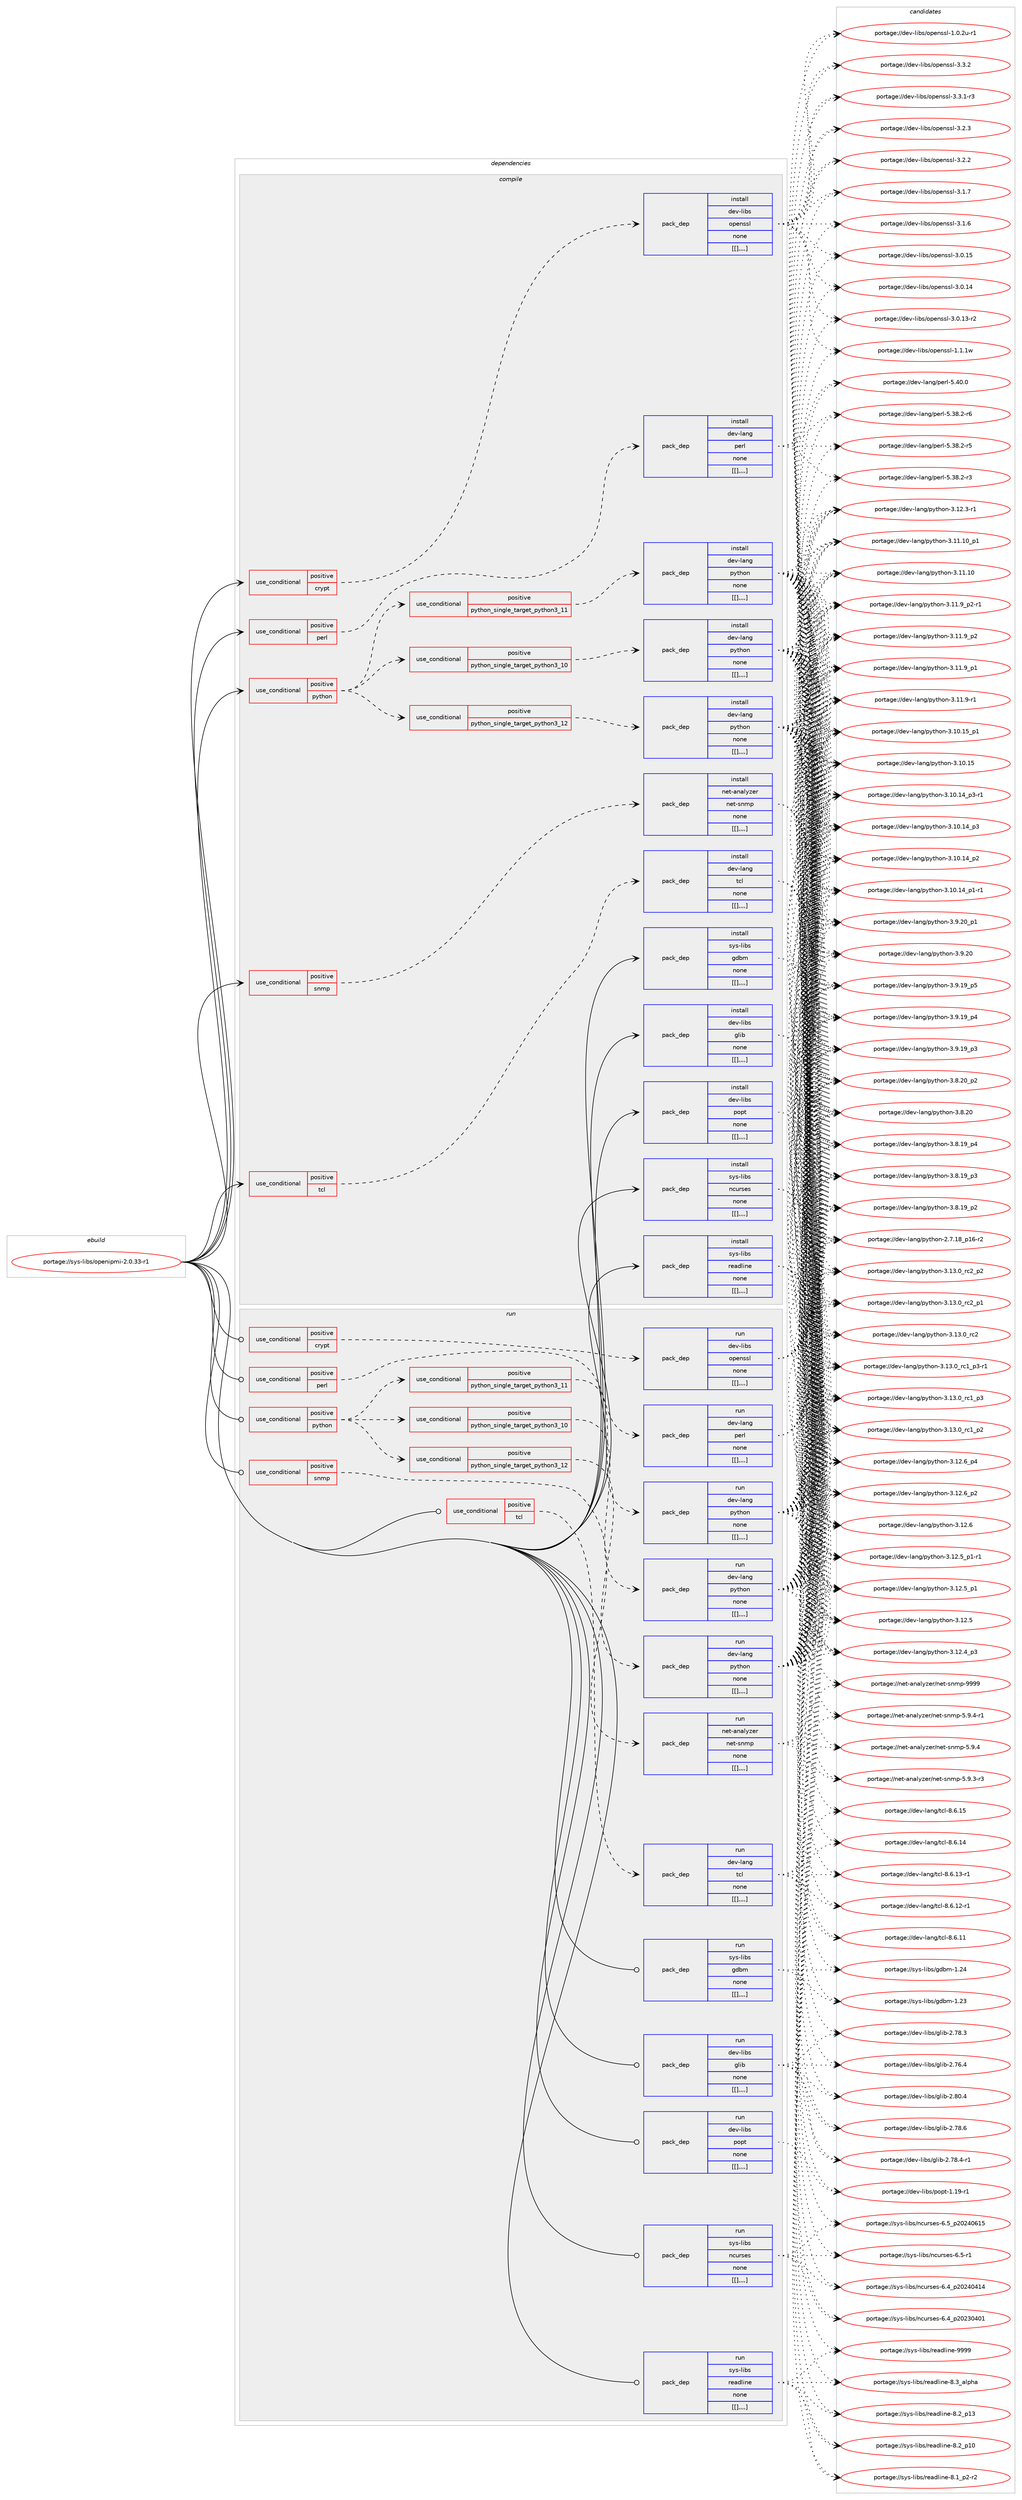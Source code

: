 digraph prolog {

# *************
# Graph options
# *************

newrank=true;
concentrate=true;
compound=true;
graph [rankdir=LR,fontname=Helvetica,fontsize=10,ranksep=1.5];#, ranksep=2.5, nodesep=0.2];
edge  [arrowhead=vee];
node  [fontname=Helvetica,fontsize=10];

# **********
# The ebuild
# **********

subgraph cluster_leftcol {
color=gray;
label=<<i>ebuild</i>>;
id [label="portage://sys-libs/openipmi-2.0.33-r1", color=red, width=4, href="../sys-libs/openipmi-2.0.33-r1.svg"];
}

# ****************
# The dependencies
# ****************

subgraph cluster_midcol {
color=gray;
label=<<i>dependencies</i>>;
subgraph cluster_compile {
fillcolor="#eeeeee";
style=filled;
label=<<i>compile</i>>;
subgraph cond10032 {
dependency26959 [label=<<TABLE BORDER="0" CELLBORDER="1" CELLSPACING="0" CELLPADDING="4"><TR><TD ROWSPAN="3" CELLPADDING="10">use_conditional</TD></TR><TR><TD>positive</TD></TR><TR><TD>crypt</TD></TR></TABLE>>, shape=none, color=red];
subgraph pack16849 {
dependency26960 [label=<<TABLE BORDER="0" CELLBORDER="1" CELLSPACING="0" CELLPADDING="4" WIDTH="220"><TR><TD ROWSPAN="6" CELLPADDING="30">pack_dep</TD></TR><TR><TD WIDTH="110">install</TD></TR><TR><TD>dev-libs</TD></TR><TR><TD>openssl</TD></TR><TR><TD>none</TD></TR><TR><TD>[[],,,,]</TD></TR></TABLE>>, shape=none, color=blue];
}
dependency26959:e -> dependency26960:w [weight=20,style="dashed",arrowhead="vee"];
}
id:e -> dependency26959:w [weight=20,style="solid",arrowhead="vee"];
subgraph cond10033 {
dependency26961 [label=<<TABLE BORDER="0" CELLBORDER="1" CELLSPACING="0" CELLPADDING="4"><TR><TD ROWSPAN="3" CELLPADDING="10">use_conditional</TD></TR><TR><TD>positive</TD></TR><TR><TD>perl</TD></TR></TABLE>>, shape=none, color=red];
subgraph pack16850 {
dependency26962 [label=<<TABLE BORDER="0" CELLBORDER="1" CELLSPACING="0" CELLPADDING="4" WIDTH="220"><TR><TD ROWSPAN="6" CELLPADDING="30">pack_dep</TD></TR><TR><TD WIDTH="110">install</TD></TR><TR><TD>dev-lang</TD></TR><TR><TD>perl</TD></TR><TR><TD>none</TD></TR><TR><TD>[[],,,,]</TD></TR></TABLE>>, shape=none, color=blue];
}
dependency26961:e -> dependency26962:w [weight=20,style="dashed",arrowhead="vee"];
}
id:e -> dependency26961:w [weight=20,style="solid",arrowhead="vee"];
subgraph cond10034 {
dependency26963 [label=<<TABLE BORDER="0" CELLBORDER="1" CELLSPACING="0" CELLPADDING="4"><TR><TD ROWSPAN="3" CELLPADDING="10">use_conditional</TD></TR><TR><TD>positive</TD></TR><TR><TD>python</TD></TR></TABLE>>, shape=none, color=red];
subgraph cond10035 {
dependency26964 [label=<<TABLE BORDER="0" CELLBORDER="1" CELLSPACING="0" CELLPADDING="4"><TR><TD ROWSPAN="3" CELLPADDING="10">use_conditional</TD></TR><TR><TD>positive</TD></TR><TR><TD>python_single_target_python3_10</TD></TR></TABLE>>, shape=none, color=red];
subgraph pack16851 {
dependency26965 [label=<<TABLE BORDER="0" CELLBORDER="1" CELLSPACING="0" CELLPADDING="4" WIDTH="220"><TR><TD ROWSPAN="6" CELLPADDING="30">pack_dep</TD></TR><TR><TD WIDTH="110">install</TD></TR><TR><TD>dev-lang</TD></TR><TR><TD>python</TD></TR><TR><TD>none</TD></TR><TR><TD>[[],,,,]</TD></TR></TABLE>>, shape=none, color=blue];
}
dependency26964:e -> dependency26965:w [weight=20,style="dashed",arrowhead="vee"];
}
dependency26963:e -> dependency26964:w [weight=20,style="dashed",arrowhead="vee"];
subgraph cond10036 {
dependency26966 [label=<<TABLE BORDER="0" CELLBORDER="1" CELLSPACING="0" CELLPADDING="4"><TR><TD ROWSPAN="3" CELLPADDING="10">use_conditional</TD></TR><TR><TD>positive</TD></TR><TR><TD>python_single_target_python3_11</TD></TR></TABLE>>, shape=none, color=red];
subgraph pack16852 {
dependency26967 [label=<<TABLE BORDER="0" CELLBORDER="1" CELLSPACING="0" CELLPADDING="4" WIDTH="220"><TR><TD ROWSPAN="6" CELLPADDING="30">pack_dep</TD></TR><TR><TD WIDTH="110">install</TD></TR><TR><TD>dev-lang</TD></TR><TR><TD>python</TD></TR><TR><TD>none</TD></TR><TR><TD>[[],,,,]</TD></TR></TABLE>>, shape=none, color=blue];
}
dependency26966:e -> dependency26967:w [weight=20,style="dashed",arrowhead="vee"];
}
dependency26963:e -> dependency26966:w [weight=20,style="dashed",arrowhead="vee"];
subgraph cond10037 {
dependency26968 [label=<<TABLE BORDER="0" CELLBORDER="1" CELLSPACING="0" CELLPADDING="4"><TR><TD ROWSPAN="3" CELLPADDING="10">use_conditional</TD></TR><TR><TD>positive</TD></TR><TR><TD>python_single_target_python3_12</TD></TR></TABLE>>, shape=none, color=red];
subgraph pack16853 {
dependency26969 [label=<<TABLE BORDER="0" CELLBORDER="1" CELLSPACING="0" CELLPADDING="4" WIDTH="220"><TR><TD ROWSPAN="6" CELLPADDING="30">pack_dep</TD></TR><TR><TD WIDTH="110">install</TD></TR><TR><TD>dev-lang</TD></TR><TR><TD>python</TD></TR><TR><TD>none</TD></TR><TR><TD>[[],,,,]</TD></TR></TABLE>>, shape=none, color=blue];
}
dependency26968:e -> dependency26969:w [weight=20,style="dashed",arrowhead="vee"];
}
dependency26963:e -> dependency26968:w [weight=20,style="dashed",arrowhead="vee"];
}
id:e -> dependency26963:w [weight=20,style="solid",arrowhead="vee"];
subgraph cond10038 {
dependency26970 [label=<<TABLE BORDER="0" CELLBORDER="1" CELLSPACING="0" CELLPADDING="4"><TR><TD ROWSPAN="3" CELLPADDING="10">use_conditional</TD></TR><TR><TD>positive</TD></TR><TR><TD>snmp</TD></TR></TABLE>>, shape=none, color=red];
subgraph pack16854 {
dependency26971 [label=<<TABLE BORDER="0" CELLBORDER="1" CELLSPACING="0" CELLPADDING="4" WIDTH="220"><TR><TD ROWSPAN="6" CELLPADDING="30">pack_dep</TD></TR><TR><TD WIDTH="110">install</TD></TR><TR><TD>net-analyzer</TD></TR><TR><TD>net-snmp</TD></TR><TR><TD>none</TD></TR><TR><TD>[[],,,,]</TD></TR></TABLE>>, shape=none, color=blue];
}
dependency26970:e -> dependency26971:w [weight=20,style="dashed",arrowhead="vee"];
}
id:e -> dependency26970:w [weight=20,style="solid",arrowhead="vee"];
subgraph cond10039 {
dependency26972 [label=<<TABLE BORDER="0" CELLBORDER="1" CELLSPACING="0" CELLPADDING="4"><TR><TD ROWSPAN="3" CELLPADDING="10">use_conditional</TD></TR><TR><TD>positive</TD></TR><TR><TD>tcl</TD></TR></TABLE>>, shape=none, color=red];
subgraph pack16855 {
dependency26973 [label=<<TABLE BORDER="0" CELLBORDER="1" CELLSPACING="0" CELLPADDING="4" WIDTH="220"><TR><TD ROWSPAN="6" CELLPADDING="30">pack_dep</TD></TR><TR><TD WIDTH="110">install</TD></TR><TR><TD>dev-lang</TD></TR><TR><TD>tcl</TD></TR><TR><TD>none</TD></TR><TR><TD>[[],,,,]</TD></TR></TABLE>>, shape=none, color=blue];
}
dependency26972:e -> dependency26973:w [weight=20,style="dashed",arrowhead="vee"];
}
id:e -> dependency26972:w [weight=20,style="solid",arrowhead="vee"];
subgraph pack16856 {
dependency26974 [label=<<TABLE BORDER="0" CELLBORDER="1" CELLSPACING="0" CELLPADDING="4" WIDTH="220"><TR><TD ROWSPAN="6" CELLPADDING="30">pack_dep</TD></TR><TR><TD WIDTH="110">install</TD></TR><TR><TD>dev-libs</TD></TR><TR><TD>glib</TD></TR><TR><TD>none</TD></TR><TR><TD>[[],,,,]</TD></TR></TABLE>>, shape=none, color=blue];
}
id:e -> dependency26974:w [weight=20,style="solid",arrowhead="vee"];
subgraph pack16857 {
dependency26975 [label=<<TABLE BORDER="0" CELLBORDER="1" CELLSPACING="0" CELLPADDING="4" WIDTH="220"><TR><TD ROWSPAN="6" CELLPADDING="30">pack_dep</TD></TR><TR><TD WIDTH="110">install</TD></TR><TR><TD>dev-libs</TD></TR><TR><TD>popt</TD></TR><TR><TD>none</TD></TR><TR><TD>[[],,,,]</TD></TR></TABLE>>, shape=none, color=blue];
}
id:e -> dependency26975:w [weight=20,style="solid",arrowhead="vee"];
subgraph pack16858 {
dependency26976 [label=<<TABLE BORDER="0" CELLBORDER="1" CELLSPACING="0" CELLPADDING="4" WIDTH="220"><TR><TD ROWSPAN="6" CELLPADDING="30">pack_dep</TD></TR><TR><TD WIDTH="110">install</TD></TR><TR><TD>sys-libs</TD></TR><TR><TD>gdbm</TD></TR><TR><TD>none</TD></TR><TR><TD>[[],,,,]</TD></TR></TABLE>>, shape=none, color=blue];
}
id:e -> dependency26976:w [weight=20,style="solid",arrowhead="vee"];
subgraph pack16859 {
dependency26977 [label=<<TABLE BORDER="0" CELLBORDER="1" CELLSPACING="0" CELLPADDING="4" WIDTH="220"><TR><TD ROWSPAN="6" CELLPADDING="30">pack_dep</TD></TR><TR><TD WIDTH="110">install</TD></TR><TR><TD>sys-libs</TD></TR><TR><TD>ncurses</TD></TR><TR><TD>none</TD></TR><TR><TD>[[],,,,]</TD></TR></TABLE>>, shape=none, color=blue];
}
id:e -> dependency26977:w [weight=20,style="solid",arrowhead="vee"];
subgraph pack16860 {
dependency26978 [label=<<TABLE BORDER="0" CELLBORDER="1" CELLSPACING="0" CELLPADDING="4" WIDTH="220"><TR><TD ROWSPAN="6" CELLPADDING="30">pack_dep</TD></TR><TR><TD WIDTH="110">install</TD></TR><TR><TD>sys-libs</TD></TR><TR><TD>readline</TD></TR><TR><TD>none</TD></TR><TR><TD>[[],,,,]</TD></TR></TABLE>>, shape=none, color=blue];
}
id:e -> dependency26978:w [weight=20,style="solid",arrowhead="vee"];
}
subgraph cluster_compileandrun {
fillcolor="#eeeeee";
style=filled;
label=<<i>compile and run</i>>;
}
subgraph cluster_run {
fillcolor="#eeeeee";
style=filled;
label=<<i>run</i>>;
subgraph cond10040 {
dependency26979 [label=<<TABLE BORDER="0" CELLBORDER="1" CELLSPACING="0" CELLPADDING="4"><TR><TD ROWSPAN="3" CELLPADDING="10">use_conditional</TD></TR><TR><TD>positive</TD></TR><TR><TD>crypt</TD></TR></TABLE>>, shape=none, color=red];
subgraph pack16861 {
dependency26980 [label=<<TABLE BORDER="0" CELLBORDER="1" CELLSPACING="0" CELLPADDING="4" WIDTH="220"><TR><TD ROWSPAN="6" CELLPADDING="30">pack_dep</TD></TR><TR><TD WIDTH="110">run</TD></TR><TR><TD>dev-libs</TD></TR><TR><TD>openssl</TD></TR><TR><TD>none</TD></TR><TR><TD>[[],,,,]</TD></TR></TABLE>>, shape=none, color=blue];
}
dependency26979:e -> dependency26980:w [weight=20,style="dashed",arrowhead="vee"];
}
id:e -> dependency26979:w [weight=20,style="solid",arrowhead="odot"];
subgraph cond10041 {
dependency26981 [label=<<TABLE BORDER="0" CELLBORDER="1" CELLSPACING="0" CELLPADDING="4"><TR><TD ROWSPAN="3" CELLPADDING="10">use_conditional</TD></TR><TR><TD>positive</TD></TR><TR><TD>perl</TD></TR></TABLE>>, shape=none, color=red];
subgraph pack16862 {
dependency26982 [label=<<TABLE BORDER="0" CELLBORDER="1" CELLSPACING="0" CELLPADDING="4" WIDTH="220"><TR><TD ROWSPAN="6" CELLPADDING="30">pack_dep</TD></TR><TR><TD WIDTH="110">run</TD></TR><TR><TD>dev-lang</TD></TR><TR><TD>perl</TD></TR><TR><TD>none</TD></TR><TR><TD>[[],,,,]</TD></TR></TABLE>>, shape=none, color=blue];
}
dependency26981:e -> dependency26982:w [weight=20,style="dashed",arrowhead="vee"];
}
id:e -> dependency26981:w [weight=20,style="solid",arrowhead="odot"];
subgraph cond10042 {
dependency26983 [label=<<TABLE BORDER="0" CELLBORDER="1" CELLSPACING="0" CELLPADDING="4"><TR><TD ROWSPAN="3" CELLPADDING="10">use_conditional</TD></TR><TR><TD>positive</TD></TR><TR><TD>python</TD></TR></TABLE>>, shape=none, color=red];
subgraph cond10043 {
dependency26984 [label=<<TABLE BORDER="0" CELLBORDER="1" CELLSPACING="0" CELLPADDING="4"><TR><TD ROWSPAN="3" CELLPADDING="10">use_conditional</TD></TR><TR><TD>positive</TD></TR><TR><TD>python_single_target_python3_10</TD></TR></TABLE>>, shape=none, color=red];
subgraph pack16863 {
dependency26985 [label=<<TABLE BORDER="0" CELLBORDER="1" CELLSPACING="0" CELLPADDING="4" WIDTH="220"><TR><TD ROWSPAN="6" CELLPADDING="30">pack_dep</TD></TR><TR><TD WIDTH="110">run</TD></TR><TR><TD>dev-lang</TD></TR><TR><TD>python</TD></TR><TR><TD>none</TD></TR><TR><TD>[[],,,,]</TD></TR></TABLE>>, shape=none, color=blue];
}
dependency26984:e -> dependency26985:w [weight=20,style="dashed",arrowhead="vee"];
}
dependency26983:e -> dependency26984:w [weight=20,style="dashed",arrowhead="vee"];
subgraph cond10044 {
dependency26986 [label=<<TABLE BORDER="0" CELLBORDER="1" CELLSPACING="0" CELLPADDING="4"><TR><TD ROWSPAN="3" CELLPADDING="10">use_conditional</TD></TR><TR><TD>positive</TD></TR><TR><TD>python_single_target_python3_11</TD></TR></TABLE>>, shape=none, color=red];
subgraph pack16864 {
dependency26987 [label=<<TABLE BORDER="0" CELLBORDER="1" CELLSPACING="0" CELLPADDING="4" WIDTH="220"><TR><TD ROWSPAN="6" CELLPADDING="30">pack_dep</TD></TR><TR><TD WIDTH="110">run</TD></TR><TR><TD>dev-lang</TD></TR><TR><TD>python</TD></TR><TR><TD>none</TD></TR><TR><TD>[[],,,,]</TD></TR></TABLE>>, shape=none, color=blue];
}
dependency26986:e -> dependency26987:w [weight=20,style="dashed",arrowhead="vee"];
}
dependency26983:e -> dependency26986:w [weight=20,style="dashed",arrowhead="vee"];
subgraph cond10045 {
dependency26988 [label=<<TABLE BORDER="0" CELLBORDER="1" CELLSPACING="0" CELLPADDING="4"><TR><TD ROWSPAN="3" CELLPADDING="10">use_conditional</TD></TR><TR><TD>positive</TD></TR><TR><TD>python_single_target_python3_12</TD></TR></TABLE>>, shape=none, color=red];
subgraph pack16865 {
dependency26989 [label=<<TABLE BORDER="0" CELLBORDER="1" CELLSPACING="0" CELLPADDING="4" WIDTH="220"><TR><TD ROWSPAN="6" CELLPADDING="30">pack_dep</TD></TR><TR><TD WIDTH="110">run</TD></TR><TR><TD>dev-lang</TD></TR><TR><TD>python</TD></TR><TR><TD>none</TD></TR><TR><TD>[[],,,,]</TD></TR></TABLE>>, shape=none, color=blue];
}
dependency26988:e -> dependency26989:w [weight=20,style="dashed",arrowhead="vee"];
}
dependency26983:e -> dependency26988:w [weight=20,style="dashed",arrowhead="vee"];
}
id:e -> dependency26983:w [weight=20,style="solid",arrowhead="odot"];
subgraph cond10046 {
dependency26990 [label=<<TABLE BORDER="0" CELLBORDER="1" CELLSPACING="0" CELLPADDING="4"><TR><TD ROWSPAN="3" CELLPADDING="10">use_conditional</TD></TR><TR><TD>positive</TD></TR><TR><TD>snmp</TD></TR></TABLE>>, shape=none, color=red];
subgraph pack16866 {
dependency26991 [label=<<TABLE BORDER="0" CELLBORDER="1" CELLSPACING="0" CELLPADDING="4" WIDTH="220"><TR><TD ROWSPAN="6" CELLPADDING="30">pack_dep</TD></TR><TR><TD WIDTH="110">run</TD></TR><TR><TD>net-analyzer</TD></TR><TR><TD>net-snmp</TD></TR><TR><TD>none</TD></TR><TR><TD>[[],,,,]</TD></TR></TABLE>>, shape=none, color=blue];
}
dependency26990:e -> dependency26991:w [weight=20,style="dashed",arrowhead="vee"];
}
id:e -> dependency26990:w [weight=20,style="solid",arrowhead="odot"];
subgraph cond10047 {
dependency26992 [label=<<TABLE BORDER="0" CELLBORDER="1" CELLSPACING="0" CELLPADDING="4"><TR><TD ROWSPAN="3" CELLPADDING="10">use_conditional</TD></TR><TR><TD>positive</TD></TR><TR><TD>tcl</TD></TR></TABLE>>, shape=none, color=red];
subgraph pack16867 {
dependency26993 [label=<<TABLE BORDER="0" CELLBORDER="1" CELLSPACING="0" CELLPADDING="4" WIDTH="220"><TR><TD ROWSPAN="6" CELLPADDING="30">pack_dep</TD></TR><TR><TD WIDTH="110">run</TD></TR><TR><TD>dev-lang</TD></TR><TR><TD>tcl</TD></TR><TR><TD>none</TD></TR><TR><TD>[[],,,,]</TD></TR></TABLE>>, shape=none, color=blue];
}
dependency26992:e -> dependency26993:w [weight=20,style="dashed",arrowhead="vee"];
}
id:e -> dependency26992:w [weight=20,style="solid",arrowhead="odot"];
subgraph pack16868 {
dependency26994 [label=<<TABLE BORDER="0" CELLBORDER="1" CELLSPACING="0" CELLPADDING="4" WIDTH="220"><TR><TD ROWSPAN="6" CELLPADDING="30">pack_dep</TD></TR><TR><TD WIDTH="110">run</TD></TR><TR><TD>dev-libs</TD></TR><TR><TD>glib</TD></TR><TR><TD>none</TD></TR><TR><TD>[[],,,,]</TD></TR></TABLE>>, shape=none, color=blue];
}
id:e -> dependency26994:w [weight=20,style="solid",arrowhead="odot"];
subgraph pack16869 {
dependency26995 [label=<<TABLE BORDER="0" CELLBORDER="1" CELLSPACING="0" CELLPADDING="4" WIDTH="220"><TR><TD ROWSPAN="6" CELLPADDING="30">pack_dep</TD></TR><TR><TD WIDTH="110">run</TD></TR><TR><TD>dev-libs</TD></TR><TR><TD>popt</TD></TR><TR><TD>none</TD></TR><TR><TD>[[],,,,]</TD></TR></TABLE>>, shape=none, color=blue];
}
id:e -> dependency26995:w [weight=20,style="solid",arrowhead="odot"];
subgraph pack16870 {
dependency26996 [label=<<TABLE BORDER="0" CELLBORDER="1" CELLSPACING="0" CELLPADDING="4" WIDTH="220"><TR><TD ROWSPAN="6" CELLPADDING="30">pack_dep</TD></TR><TR><TD WIDTH="110">run</TD></TR><TR><TD>sys-libs</TD></TR><TR><TD>gdbm</TD></TR><TR><TD>none</TD></TR><TR><TD>[[],,,,]</TD></TR></TABLE>>, shape=none, color=blue];
}
id:e -> dependency26996:w [weight=20,style="solid",arrowhead="odot"];
subgraph pack16871 {
dependency26997 [label=<<TABLE BORDER="0" CELLBORDER="1" CELLSPACING="0" CELLPADDING="4" WIDTH="220"><TR><TD ROWSPAN="6" CELLPADDING="30">pack_dep</TD></TR><TR><TD WIDTH="110">run</TD></TR><TR><TD>sys-libs</TD></TR><TR><TD>ncurses</TD></TR><TR><TD>none</TD></TR><TR><TD>[[],,,,]</TD></TR></TABLE>>, shape=none, color=blue];
}
id:e -> dependency26997:w [weight=20,style="solid",arrowhead="odot"];
subgraph pack16872 {
dependency26998 [label=<<TABLE BORDER="0" CELLBORDER="1" CELLSPACING="0" CELLPADDING="4" WIDTH="220"><TR><TD ROWSPAN="6" CELLPADDING="30">pack_dep</TD></TR><TR><TD WIDTH="110">run</TD></TR><TR><TD>sys-libs</TD></TR><TR><TD>readline</TD></TR><TR><TD>none</TD></TR><TR><TD>[[],,,,]</TD></TR></TABLE>>, shape=none, color=blue];
}
id:e -> dependency26998:w [weight=20,style="solid",arrowhead="odot"];
}
}

# **************
# The candidates
# **************

subgraph cluster_choices {
rank=same;
color=gray;
label=<<i>candidates</i>>;

subgraph choice16849 {
color=black;
nodesep=1;
choice100101118451081059811547111112101110115115108455146514650 [label="portage://dev-libs/openssl-3.3.2", color=red, width=4,href="../dev-libs/openssl-3.3.2.svg"];
choice1001011184510810598115471111121011101151151084551465146494511451 [label="portage://dev-libs/openssl-3.3.1-r3", color=red, width=4,href="../dev-libs/openssl-3.3.1-r3.svg"];
choice100101118451081059811547111112101110115115108455146504651 [label="portage://dev-libs/openssl-3.2.3", color=red, width=4,href="../dev-libs/openssl-3.2.3.svg"];
choice100101118451081059811547111112101110115115108455146504650 [label="portage://dev-libs/openssl-3.2.2", color=red, width=4,href="../dev-libs/openssl-3.2.2.svg"];
choice100101118451081059811547111112101110115115108455146494655 [label="portage://dev-libs/openssl-3.1.7", color=red, width=4,href="../dev-libs/openssl-3.1.7.svg"];
choice100101118451081059811547111112101110115115108455146494654 [label="portage://dev-libs/openssl-3.1.6", color=red, width=4,href="../dev-libs/openssl-3.1.6.svg"];
choice10010111845108105981154711111210111011511510845514648464953 [label="portage://dev-libs/openssl-3.0.15", color=red, width=4,href="../dev-libs/openssl-3.0.15.svg"];
choice10010111845108105981154711111210111011511510845514648464952 [label="portage://dev-libs/openssl-3.0.14", color=red, width=4,href="../dev-libs/openssl-3.0.14.svg"];
choice100101118451081059811547111112101110115115108455146484649514511450 [label="portage://dev-libs/openssl-3.0.13-r2", color=red, width=4,href="../dev-libs/openssl-3.0.13-r2.svg"];
choice100101118451081059811547111112101110115115108454946494649119 [label="portage://dev-libs/openssl-1.1.1w", color=red, width=4,href="../dev-libs/openssl-1.1.1w.svg"];
choice1001011184510810598115471111121011101151151084549464846501174511449 [label="portage://dev-libs/openssl-1.0.2u-r1", color=red, width=4,href="../dev-libs/openssl-1.0.2u-r1.svg"];
dependency26960:e -> choice100101118451081059811547111112101110115115108455146514650:w [style=dotted,weight="100"];
dependency26960:e -> choice1001011184510810598115471111121011101151151084551465146494511451:w [style=dotted,weight="100"];
dependency26960:e -> choice100101118451081059811547111112101110115115108455146504651:w [style=dotted,weight="100"];
dependency26960:e -> choice100101118451081059811547111112101110115115108455146504650:w [style=dotted,weight="100"];
dependency26960:e -> choice100101118451081059811547111112101110115115108455146494655:w [style=dotted,weight="100"];
dependency26960:e -> choice100101118451081059811547111112101110115115108455146494654:w [style=dotted,weight="100"];
dependency26960:e -> choice10010111845108105981154711111210111011511510845514648464953:w [style=dotted,weight="100"];
dependency26960:e -> choice10010111845108105981154711111210111011511510845514648464952:w [style=dotted,weight="100"];
dependency26960:e -> choice100101118451081059811547111112101110115115108455146484649514511450:w [style=dotted,weight="100"];
dependency26960:e -> choice100101118451081059811547111112101110115115108454946494649119:w [style=dotted,weight="100"];
dependency26960:e -> choice1001011184510810598115471111121011101151151084549464846501174511449:w [style=dotted,weight="100"];
}
subgraph choice16850 {
color=black;
nodesep=1;
choice10010111845108971101034711210111410845534652484648 [label="portage://dev-lang/perl-5.40.0", color=red, width=4,href="../dev-lang/perl-5.40.0.svg"];
choice100101118451089711010347112101114108455346515646504511454 [label="portage://dev-lang/perl-5.38.2-r6", color=red, width=4,href="../dev-lang/perl-5.38.2-r6.svg"];
choice100101118451089711010347112101114108455346515646504511453 [label="portage://dev-lang/perl-5.38.2-r5", color=red, width=4,href="../dev-lang/perl-5.38.2-r5.svg"];
choice100101118451089711010347112101114108455346515646504511451 [label="portage://dev-lang/perl-5.38.2-r3", color=red, width=4,href="../dev-lang/perl-5.38.2-r3.svg"];
dependency26962:e -> choice10010111845108971101034711210111410845534652484648:w [style=dotted,weight="100"];
dependency26962:e -> choice100101118451089711010347112101114108455346515646504511454:w [style=dotted,weight="100"];
dependency26962:e -> choice100101118451089711010347112101114108455346515646504511453:w [style=dotted,weight="100"];
dependency26962:e -> choice100101118451089711010347112101114108455346515646504511451:w [style=dotted,weight="100"];
}
subgraph choice16851 {
color=black;
nodesep=1;
choice100101118451089711010347112121116104111110455146495146489511499509511250 [label="portage://dev-lang/python-3.13.0_rc2_p2", color=red, width=4,href="../dev-lang/python-3.13.0_rc2_p2.svg"];
choice100101118451089711010347112121116104111110455146495146489511499509511249 [label="portage://dev-lang/python-3.13.0_rc2_p1", color=red, width=4,href="../dev-lang/python-3.13.0_rc2_p1.svg"];
choice10010111845108971101034711212111610411111045514649514648951149950 [label="portage://dev-lang/python-3.13.0_rc2", color=red, width=4,href="../dev-lang/python-3.13.0_rc2.svg"];
choice1001011184510897110103471121211161041111104551464951464895114994995112514511449 [label="portage://dev-lang/python-3.13.0_rc1_p3-r1", color=red, width=4,href="../dev-lang/python-3.13.0_rc1_p3-r1.svg"];
choice100101118451089711010347112121116104111110455146495146489511499499511251 [label="portage://dev-lang/python-3.13.0_rc1_p3", color=red, width=4,href="../dev-lang/python-3.13.0_rc1_p3.svg"];
choice100101118451089711010347112121116104111110455146495146489511499499511250 [label="portage://dev-lang/python-3.13.0_rc1_p2", color=red, width=4,href="../dev-lang/python-3.13.0_rc1_p2.svg"];
choice100101118451089711010347112121116104111110455146495046549511252 [label="portage://dev-lang/python-3.12.6_p4", color=red, width=4,href="../dev-lang/python-3.12.6_p4.svg"];
choice100101118451089711010347112121116104111110455146495046549511250 [label="portage://dev-lang/python-3.12.6_p2", color=red, width=4,href="../dev-lang/python-3.12.6_p2.svg"];
choice10010111845108971101034711212111610411111045514649504654 [label="portage://dev-lang/python-3.12.6", color=red, width=4,href="../dev-lang/python-3.12.6.svg"];
choice1001011184510897110103471121211161041111104551464950465395112494511449 [label="portage://dev-lang/python-3.12.5_p1-r1", color=red, width=4,href="../dev-lang/python-3.12.5_p1-r1.svg"];
choice100101118451089711010347112121116104111110455146495046539511249 [label="portage://dev-lang/python-3.12.5_p1", color=red, width=4,href="../dev-lang/python-3.12.5_p1.svg"];
choice10010111845108971101034711212111610411111045514649504653 [label="portage://dev-lang/python-3.12.5", color=red, width=4,href="../dev-lang/python-3.12.5.svg"];
choice100101118451089711010347112121116104111110455146495046529511251 [label="portage://dev-lang/python-3.12.4_p3", color=red, width=4,href="../dev-lang/python-3.12.4_p3.svg"];
choice100101118451089711010347112121116104111110455146495046514511449 [label="portage://dev-lang/python-3.12.3-r1", color=red, width=4,href="../dev-lang/python-3.12.3-r1.svg"];
choice10010111845108971101034711212111610411111045514649494649489511249 [label="portage://dev-lang/python-3.11.10_p1", color=red, width=4,href="../dev-lang/python-3.11.10_p1.svg"];
choice1001011184510897110103471121211161041111104551464949464948 [label="portage://dev-lang/python-3.11.10", color=red, width=4,href="../dev-lang/python-3.11.10.svg"];
choice1001011184510897110103471121211161041111104551464949465795112504511449 [label="portage://dev-lang/python-3.11.9_p2-r1", color=red, width=4,href="../dev-lang/python-3.11.9_p2-r1.svg"];
choice100101118451089711010347112121116104111110455146494946579511250 [label="portage://dev-lang/python-3.11.9_p2", color=red, width=4,href="../dev-lang/python-3.11.9_p2.svg"];
choice100101118451089711010347112121116104111110455146494946579511249 [label="portage://dev-lang/python-3.11.9_p1", color=red, width=4,href="../dev-lang/python-3.11.9_p1.svg"];
choice100101118451089711010347112121116104111110455146494946574511449 [label="portage://dev-lang/python-3.11.9-r1", color=red, width=4,href="../dev-lang/python-3.11.9-r1.svg"];
choice10010111845108971101034711212111610411111045514649484649539511249 [label="portage://dev-lang/python-3.10.15_p1", color=red, width=4,href="../dev-lang/python-3.10.15_p1.svg"];
choice1001011184510897110103471121211161041111104551464948464953 [label="portage://dev-lang/python-3.10.15", color=red, width=4,href="../dev-lang/python-3.10.15.svg"];
choice100101118451089711010347112121116104111110455146494846495295112514511449 [label="portage://dev-lang/python-3.10.14_p3-r1", color=red, width=4,href="../dev-lang/python-3.10.14_p3-r1.svg"];
choice10010111845108971101034711212111610411111045514649484649529511251 [label="portage://dev-lang/python-3.10.14_p3", color=red, width=4,href="../dev-lang/python-3.10.14_p3.svg"];
choice10010111845108971101034711212111610411111045514649484649529511250 [label="portage://dev-lang/python-3.10.14_p2", color=red, width=4,href="../dev-lang/python-3.10.14_p2.svg"];
choice100101118451089711010347112121116104111110455146494846495295112494511449 [label="portage://dev-lang/python-3.10.14_p1-r1", color=red, width=4,href="../dev-lang/python-3.10.14_p1-r1.svg"];
choice100101118451089711010347112121116104111110455146574650489511249 [label="portage://dev-lang/python-3.9.20_p1", color=red, width=4,href="../dev-lang/python-3.9.20_p1.svg"];
choice10010111845108971101034711212111610411111045514657465048 [label="portage://dev-lang/python-3.9.20", color=red, width=4,href="../dev-lang/python-3.9.20.svg"];
choice100101118451089711010347112121116104111110455146574649579511253 [label="portage://dev-lang/python-3.9.19_p5", color=red, width=4,href="../dev-lang/python-3.9.19_p5.svg"];
choice100101118451089711010347112121116104111110455146574649579511252 [label="portage://dev-lang/python-3.9.19_p4", color=red, width=4,href="../dev-lang/python-3.9.19_p4.svg"];
choice100101118451089711010347112121116104111110455146574649579511251 [label="portage://dev-lang/python-3.9.19_p3", color=red, width=4,href="../dev-lang/python-3.9.19_p3.svg"];
choice100101118451089711010347112121116104111110455146564650489511250 [label="portage://dev-lang/python-3.8.20_p2", color=red, width=4,href="../dev-lang/python-3.8.20_p2.svg"];
choice10010111845108971101034711212111610411111045514656465048 [label="portage://dev-lang/python-3.8.20", color=red, width=4,href="../dev-lang/python-3.8.20.svg"];
choice100101118451089711010347112121116104111110455146564649579511252 [label="portage://dev-lang/python-3.8.19_p4", color=red, width=4,href="../dev-lang/python-3.8.19_p4.svg"];
choice100101118451089711010347112121116104111110455146564649579511251 [label="portage://dev-lang/python-3.8.19_p3", color=red, width=4,href="../dev-lang/python-3.8.19_p3.svg"];
choice100101118451089711010347112121116104111110455146564649579511250 [label="portage://dev-lang/python-3.8.19_p2", color=red, width=4,href="../dev-lang/python-3.8.19_p2.svg"];
choice100101118451089711010347112121116104111110455046554649569511249544511450 [label="portage://dev-lang/python-2.7.18_p16-r2", color=red, width=4,href="../dev-lang/python-2.7.18_p16-r2.svg"];
dependency26965:e -> choice100101118451089711010347112121116104111110455146495146489511499509511250:w [style=dotted,weight="100"];
dependency26965:e -> choice100101118451089711010347112121116104111110455146495146489511499509511249:w [style=dotted,weight="100"];
dependency26965:e -> choice10010111845108971101034711212111610411111045514649514648951149950:w [style=dotted,weight="100"];
dependency26965:e -> choice1001011184510897110103471121211161041111104551464951464895114994995112514511449:w [style=dotted,weight="100"];
dependency26965:e -> choice100101118451089711010347112121116104111110455146495146489511499499511251:w [style=dotted,weight="100"];
dependency26965:e -> choice100101118451089711010347112121116104111110455146495146489511499499511250:w [style=dotted,weight="100"];
dependency26965:e -> choice100101118451089711010347112121116104111110455146495046549511252:w [style=dotted,weight="100"];
dependency26965:e -> choice100101118451089711010347112121116104111110455146495046549511250:w [style=dotted,weight="100"];
dependency26965:e -> choice10010111845108971101034711212111610411111045514649504654:w [style=dotted,weight="100"];
dependency26965:e -> choice1001011184510897110103471121211161041111104551464950465395112494511449:w [style=dotted,weight="100"];
dependency26965:e -> choice100101118451089711010347112121116104111110455146495046539511249:w [style=dotted,weight="100"];
dependency26965:e -> choice10010111845108971101034711212111610411111045514649504653:w [style=dotted,weight="100"];
dependency26965:e -> choice100101118451089711010347112121116104111110455146495046529511251:w [style=dotted,weight="100"];
dependency26965:e -> choice100101118451089711010347112121116104111110455146495046514511449:w [style=dotted,weight="100"];
dependency26965:e -> choice10010111845108971101034711212111610411111045514649494649489511249:w [style=dotted,weight="100"];
dependency26965:e -> choice1001011184510897110103471121211161041111104551464949464948:w [style=dotted,weight="100"];
dependency26965:e -> choice1001011184510897110103471121211161041111104551464949465795112504511449:w [style=dotted,weight="100"];
dependency26965:e -> choice100101118451089711010347112121116104111110455146494946579511250:w [style=dotted,weight="100"];
dependency26965:e -> choice100101118451089711010347112121116104111110455146494946579511249:w [style=dotted,weight="100"];
dependency26965:e -> choice100101118451089711010347112121116104111110455146494946574511449:w [style=dotted,weight="100"];
dependency26965:e -> choice10010111845108971101034711212111610411111045514649484649539511249:w [style=dotted,weight="100"];
dependency26965:e -> choice1001011184510897110103471121211161041111104551464948464953:w [style=dotted,weight="100"];
dependency26965:e -> choice100101118451089711010347112121116104111110455146494846495295112514511449:w [style=dotted,weight="100"];
dependency26965:e -> choice10010111845108971101034711212111610411111045514649484649529511251:w [style=dotted,weight="100"];
dependency26965:e -> choice10010111845108971101034711212111610411111045514649484649529511250:w [style=dotted,weight="100"];
dependency26965:e -> choice100101118451089711010347112121116104111110455146494846495295112494511449:w [style=dotted,weight="100"];
dependency26965:e -> choice100101118451089711010347112121116104111110455146574650489511249:w [style=dotted,weight="100"];
dependency26965:e -> choice10010111845108971101034711212111610411111045514657465048:w [style=dotted,weight="100"];
dependency26965:e -> choice100101118451089711010347112121116104111110455146574649579511253:w [style=dotted,weight="100"];
dependency26965:e -> choice100101118451089711010347112121116104111110455146574649579511252:w [style=dotted,weight="100"];
dependency26965:e -> choice100101118451089711010347112121116104111110455146574649579511251:w [style=dotted,weight="100"];
dependency26965:e -> choice100101118451089711010347112121116104111110455146564650489511250:w [style=dotted,weight="100"];
dependency26965:e -> choice10010111845108971101034711212111610411111045514656465048:w [style=dotted,weight="100"];
dependency26965:e -> choice100101118451089711010347112121116104111110455146564649579511252:w [style=dotted,weight="100"];
dependency26965:e -> choice100101118451089711010347112121116104111110455146564649579511251:w [style=dotted,weight="100"];
dependency26965:e -> choice100101118451089711010347112121116104111110455146564649579511250:w [style=dotted,weight="100"];
dependency26965:e -> choice100101118451089711010347112121116104111110455046554649569511249544511450:w [style=dotted,weight="100"];
}
subgraph choice16852 {
color=black;
nodesep=1;
choice100101118451089711010347112121116104111110455146495146489511499509511250 [label="portage://dev-lang/python-3.13.0_rc2_p2", color=red, width=4,href="../dev-lang/python-3.13.0_rc2_p2.svg"];
choice100101118451089711010347112121116104111110455146495146489511499509511249 [label="portage://dev-lang/python-3.13.0_rc2_p1", color=red, width=4,href="../dev-lang/python-3.13.0_rc2_p1.svg"];
choice10010111845108971101034711212111610411111045514649514648951149950 [label="portage://dev-lang/python-3.13.0_rc2", color=red, width=4,href="../dev-lang/python-3.13.0_rc2.svg"];
choice1001011184510897110103471121211161041111104551464951464895114994995112514511449 [label="portage://dev-lang/python-3.13.0_rc1_p3-r1", color=red, width=4,href="../dev-lang/python-3.13.0_rc1_p3-r1.svg"];
choice100101118451089711010347112121116104111110455146495146489511499499511251 [label="portage://dev-lang/python-3.13.0_rc1_p3", color=red, width=4,href="../dev-lang/python-3.13.0_rc1_p3.svg"];
choice100101118451089711010347112121116104111110455146495146489511499499511250 [label="portage://dev-lang/python-3.13.0_rc1_p2", color=red, width=4,href="../dev-lang/python-3.13.0_rc1_p2.svg"];
choice100101118451089711010347112121116104111110455146495046549511252 [label="portage://dev-lang/python-3.12.6_p4", color=red, width=4,href="../dev-lang/python-3.12.6_p4.svg"];
choice100101118451089711010347112121116104111110455146495046549511250 [label="portage://dev-lang/python-3.12.6_p2", color=red, width=4,href="../dev-lang/python-3.12.6_p2.svg"];
choice10010111845108971101034711212111610411111045514649504654 [label="portage://dev-lang/python-3.12.6", color=red, width=4,href="../dev-lang/python-3.12.6.svg"];
choice1001011184510897110103471121211161041111104551464950465395112494511449 [label="portage://dev-lang/python-3.12.5_p1-r1", color=red, width=4,href="../dev-lang/python-3.12.5_p1-r1.svg"];
choice100101118451089711010347112121116104111110455146495046539511249 [label="portage://dev-lang/python-3.12.5_p1", color=red, width=4,href="../dev-lang/python-3.12.5_p1.svg"];
choice10010111845108971101034711212111610411111045514649504653 [label="portage://dev-lang/python-3.12.5", color=red, width=4,href="../dev-lang/python-3.12.5.svg"];
choice100101118451089711010347112121116104111110455146495046529511251 [label="portage://dev-lang/python-3.12.4_p3", color=red, width=4,href="../dev-lang/python-3.12.4_p3.svg"];
choice100101118451089711010347112121116104111110455146495046514511449 [label="portage://dev-lang/python-3.12.3-r1", color=red, width=4,href="../dev-lang/python-3.12.3-r1.svg"];
choice10010111845108971101034711212111610411111045514649494649489511249 [label="portage://dev-lang/python-3.11.10_p1", color=red, width=4,href="../dev-lang/python-3.11.10_p1.svg"];
choice1001011184510897110103471121211161041111104551464949464948 [label="portage://dev-lang/python-3.11.10", color=red, width=4,href="../dev-lang/python-3.11.10.svg"];
choice1001011184510897110103471121211161041111104551464949465795112504511449 [label="portage://dev-lang/python-3.11.9_p2-r1", color=red, width=4,href="../dev-lang/python-3.11.9_p2-r1.svg"];
choice100101118451089711010347112121116104111110455146494946579511250 [label="portage://dev-lang/python-3.11.9_p2", color=red, width=4,href="../dev-lang/python-3.11.9_p2.svg"];
choice100101118451089711010347112121116104111110455146494946579511249 [label="portage://dev-lang/python-3.11.9_p1", color=red, width=4,href="../dev-lang/python-3.11.9_p1.svg"];
choice100101118451089711010347112121116104111110455146494946574511449 [label="portage://dev-lang/python-3.11.9-r1", color=red, width=4,href="../dev-lang/python-3.11.9-r1.svg"];
choice10010111845108971101034711212111610411111045514649484649539511249 [label="portage://dev-lang/python-3.10.15_p1", color=red, width=4,href="../dev-lang/python-3.10.15_p1.svg"];
choice1001011184510897110103471121211161041111104551464948464953 [label="portage://dev-lang/python-3.10.15", color=red, width=4,href="../dev-lang/python-3.10.15.svg"];
choice100101118451089711010347112121116104111110455146494846495295112514511449 [label="portage://dev-lang/python-3.10.14_p3-r1", color=red, width=4,href="../dev-lang/python-3.10.14_p3-r1.svg"];
choice10010111845108971101034711212111610411111045514649484649529511251 [label="portage://dev-lang/python-3.10.14_p3", color=red, width=4,href="../dev-lang/python-3.10.14_p3.svg"];
choice10010111845108971101034711212111610411111045514649484649529511250 [label="portage://dev-lang/python-3.10.14_p2", color=red, width=4,href="../dev-lang/python-3.10.14_p2.svg"];
choice100101118451089711010347112121116104111110455146494846495295112494511449 [label="portage://dev-lang/python-3.10.14_p1-r1", color=red, width=4,href="../dev-lang/python-3.10.14_p1-r1.svg"];
choice100101118451089711010347112121116104111110455146574650489511249 [label="portage://dev-lang/python-3.9.20_p1", color=red, width=4,href="../dev-lang/python-3.9.20_p1.svg"];
choice10010111845108971101034711212111610411111045514657465048 [label="portage://dev-lang/python-3.9.20", color=red, width=4,href="../dev-lang/python-3.9.20.svg"];
choice100101118451089711010347112121116104111110455146574649579511253 [label="portage://dev-lang/python-3.9.19_p5", color=red, width=4,href="../dev-lang/python-3.9.19_p5.svg"];
choice100101118451089711010347112121116104111110455146574649579511252 [label="portage://dev-lang/python-3.9.19_p4", color=red, width=4,href="../dev-lang/python-3.9.19_p4.svg"];
choice100101118451089711010347112121116104111110455146574649579511251 [label="portage://dev-lang/python-3.9.19_p3", color=red, width=4,href="../dev-lang/python-3.9.19_p3.svg"];
choice100101118451089711010347112121116104111110455146564650489511250 [label="portage://dev-lang/python-3.8.20_p2", color=red, width=4,href="../dev-lang/python-3.8.20_p2.svg"];
choice10010111845108971101034711212111610411111045514656465048 [label="portage://dev-lang/python-3.8.20", color=red, width=4,href="../dev-lang/python-3.8.20.svg"];
choice100101118451089711010347112121116104111110455146564649579511252 [label="portage://dev-lang/python-3.8.19_p4", color=red, width=4,href="../dev-lang/python-3.8.19_p4.svg"];
choice100101118451089711010347112121116104111110455146564649579511251 [label="portage://dev-lang/python-3.8.19_p3", color=red, width=4,href="../dev-lang/python-3.8.19_p3.svg"];
choice100101118451089711010347112121116104111110455146564649579511250 [label="portage://dev-lang/python-3.8.19_p2", color=red, width=4,href="../dev-lang/python-3.8.19_p2.svg"];
choice100101118451089711010347112121116104111110455046554649569511249544511450 [label="portage://dev-lang/python-2.7.18_p16-r2", color=red, width=4,href="../dev-lang/python-2.7.18_p16-r2.svg"];
dependency26967:e -> choice100101118451089711010347112121116104111110455146495146489511499509511250:w [style=dotted,weight="100"];
dependency26967:e -> choice100101118451089711010347112121116104111110455146495146489511499509511249:w [style=dotted,weight="100"];
dependency26967:e -> choice10010111845108971101034711212111610411111045514649514648951149950:w [style=dotted,weight="100"];
dependency26967:e -> choice1001011184510897110103471121211161041111104551464951464895114994995112514511449:w [style=dotted,weight="100"];
dependency26967:e -> choice100101118451089711010347112121116104111110455146495146489511499499511251:w [style=dotted,weight="100"];
dependency26967:e -> choice100101118451089711010347112121116104111110455146495146489511499499511250:w [style=dotted,weight="100"];
dependency26967:e -> choice100101118451089711010347112121116104111110455146495046549511252:w [style=dotted,weight="100"];
dependency26967:e -> choice100101118451089711010347112121116104111110455146495046549511250:w [style=dotted,weight="100"];
dependency26967:e -> choice10010111845108971101034711212111610411111045514649504654:w [style=dotted,weight="100"];
dependency26967:e -> choice1001011184510897110103471121211161041111104551464950465395112494511449:w [style=dotted,weight="100"];
dependency26967:e -> choice100101118451089711010347112121116104111110455146495046539511249:w [style=dotted,weight="100"];
dependency26967:e -> choice10010111845108971101034711212111610411111045514649504653:w [style=dotted,weight="100"];
dependency26967:e -> choice100101118451089711010347112121116104111110455146495046529511251:w [style=dotted,weight="100"];
dependency26967:e -> choice100101118451089711010347112121116104111110455146495046514511449:w [style=dotted,weight="100"];
dependency26967:e -> choice10010111845108971101034711212111610411111045514649494649489511249:w [style=dotted,weight="100"];
dependency26967:e -> choice1001011184510897110103471121211161041111104551464949464948:w [style=dotted,weight="100"];
dependency26967:e -> choice1001011184510897110103471121211161041111104551464949465795112504511449:w [style=dotted,weight="100"];
dependency26967:e -> choice100101118451089711010347112121116104111110455146494946579511250:w [style=dotted,weight="100"];
dependency26967:e -> choice100101118451089711010347112121116104111110455146494946579511249:w [style=dotted,weight="100"];
dependency26967:e -> choice100101118451089711010347112121116104111110455146494946574511449:w [style=dotted,weight="100"];
dependency26967:e -> choice10010111845108971101034711212111610411111045514649484649539511249:w [style=dotted,weight="100"];
dependency26967:e -> choice1001011184510897110103471121211161041111104551464948464953:w [style=dotted,weight="100"];
dependency26967:e -> choice100101118451089711010347112121116104111110455146494846495295112514511449:w [style=dotted,weight="100"];
dependency26967:e -> choice10010111845108971101034711212111610411111045514649484649529511251:w [style=dotted,weight="100"];
dependency26967:e -> choice10010111845108971101034711212111610411111045514649484649529511250:w [style=dotted,weight="100"];
dependency26967:e -> choice100101118451089711010347112121116104111110455146494846495295112494511449:w [style=dotted,weight="100"];
dependency26967:e -> choice100101118451089711010347112121116104111110455146574650489511249:w [style=dotted,weight="100"];
dependency26967:e -> choice10010111845108971101034711212111610411111045514657465048:w [style=dotted,weight="100"];
dependency26967:e -> choice100101118451089711010347112121116104111110455146574649579511253:w [style=dotted,weight="100"];
dependency26967:e -> choice100101118451089711010347112121116104111110455146574649579511252:w [style=dotted,weight="100"];
dependency26967:e -> choice100101118451089711010347112121116104111110455146574649579511251:w [style=dotted,weight="100"];
dependency26967:e -> choice100101118451089711010347112121116104111110455146564650489511250:w [style=dotted,weight="100"];
dependency26967:e -> choice10010111845108971101034711212111610411111045514656465048:w [style=dotted,weight="100"];
dependency26967:e -> choice100101118451089711010347112121116104111110455146564649579511252:w [style=dotted,weight="100"];
dependency26967:e -> choice100101118451089711010347112121116104111110455146564649579511251:w [style=dotted,weight="100"];
dependency26967:e -> choice100101118451089711010347112121116104111110455146564649579511250:w [style=dotted,weight="100"];
dependency26967:e -> choice100101118451089711010347112121116104111110455046554649569511249544511450:w [style=dotted,weight="100"];
}
subgraph choice16853 {
color=black;
nodesep=1;
choice100101118451089711010347112121116104111110455146495146489511499509511250 [label="portage://dev-lang/python-3.13.0_rc2_p2", color=red, width=4,href="../dev-lang/python-3.13.0_rc2_p2.svg"];
choice100101118451089711010347112121116104111110455146495146489511499509511249 [label="portage://dev-lang/python-3.13.0_rc2_p1", color=red, width=4,href="../dev-lang/python-3.13.0_rc2_p1.svg"];
choice10010111845108971101034711212111610411111045514649514648951149950 [label="portage://dev-lang/python-3.13.0_rc2", color=red, width=4,href="../dev-lang/python-3.13.0_rc2.svg"];
choice1001011184510897110103471121211161041111104551464951464895114994995112514511449 [label="portage://dev-lang/python-3.13.0_rc1_p3-r1", color=red, width=4,href="../dev-lang/python-3.13.0_rc1_p3-r1.svg"];
choice100101118451089711010347112121116104111110455146495146489511499499511251 [label="portage://dev-lang/python-3.13.0_rc1_p3", color=red, width=4,href="../dev-lang/python-3.13.0_rc1_p3.svg"];
choice100101118451089711010347112121116104111110455146495146489511499499511250 [label="portage://dev-lang/python-3.13.0_rc1_p2", color=red, width=4,href="../dev-lang/python-3.13.0_rc1_p2.svg"];
choice100101118451089711010347112121116104111110455146495046549511252 [label="portage://dev-lang/python-3.12.6_p4", color=red, width=4,href="../dev-lang/python-3.12.6_p4.svg"];
choice100101118451089711010347112121116104111110455146495046549511250 [label="portage://dev-lang/python-3.12.6_p2", color=red, width=4,href="../dev-lang/python-3.12.6_p2.svg"];
choice10010111845108971101034711212111610411111045514649504654 [label="portage://dev-lang/python-3.12.6", color=red, width=4,href="../dev-lang/python-3.12.6.svg"];
choice1001011184510897110103471121211161041111104551464950465395112494511449 [label="portage://dev-lang/python-3.12.5_p1-r1", color=red, width=4,href="../dev-lang/python-3.12.5_p1-r1.svg"];
choice100101118451089711010347112121116104111110455146495046539511249 [label="portage://dev-lang/python-3.12.5_p1", color=red, width=4,href="../dev-lang/python-3.12.5_p1.svg"];
choice10010111845108971101034711212111610411111045514649504653 [label="portage://dev-lang/python-3.12.5", color=red, width=4,href="../dev-lang/python-3.12.5.svg"];
choice100101118451089711010347112121116104111110455146495046529511251 [label="portage://dev-lang/python-3.12.4_p3", color=red, width=4,href="../dev-lang/python-3.12.4_p3.svg"];
choice100101118451089711010347112121116104111110455146495046514511449 [label="portage://dev-lang/python-3.12.3-r1", color=red, width=4,href="../dev-lang/python-3.12.3-r1.svg"];
choice10010111845108971101034711212111610411111045514649494649489511249 [label="portage://dev-lang/python-3.11.10_p1", color=red, width=4,href="../dev-lang/python-3.11.10_p1.svg"];
choice1001011184510897110103471121211161041111104551464949464948 [label="portage://dev-lang/python-3.11.10", color=red, width=4,href="../dev-lang/python-3.11.10.svg"];
choice1001011184510897110103471121211161041111104551464949465795112504511449 [label="portage://dev-lang/python-3.11.9_p2-r1", color=red, width=4,href="../dev-lang/python-3.11.9_p2-r1.svg"];
choice100101118451089711010347112121116104111110455146494946579511250 [label="portage://dev-lang/python-3.11.9_p2", color=red, width=4,href="../dev-lang/python-3.11.9_p2.svg"];
choice100101118451089711010347112121116104111110455146494946579511249 [label="portage://dev-lang/python-3.11.9_p1", color=red, width=4,href="../dev-lang/python-3.11.9_p1.svg"];
choice100101118451089711010347112121116104111110455146494946574511449 [label="portage://dev-lang/python-3.11.9-r1", color=red, width=4,href="../dev-lang/python-3.11.9-r1.svg"];
choice10010111845108971101034711212111610411111045514649484649539511249 [label="portage://dev-lang/python-3.10.15_p1", color=red, width=4,href="../dev-lang/python-3.10.15_p1.svg"];
choice1001011184510897110103471121211161041111104551464948464953 [label="portage://dev-lang/python-3.10.15", color=red, width=4,href="../dev-lang/python-3.10.15.svg"];
choice100101118451089711010347112121116104111110455146494846495295112514511449 [label="portage://dev-lang/python-3.10.14_p3-r1", color=red, width=4,href="../dev-lang/python-3.10.14_p3-r1.svg"];
choice10010111845108971101034711212111610411111045514649484649529511251 [label="portage://dev-lang/python-3.10.14_p3", color=red, width=4,href="../dev-lang/python-3.10.14_p3.svg"];
choice10010111845108971101034711212111610411111045514649484649529511250 [label="portage://dev-lang/python-3.10.14_p2", color=red, width=4,href="../dev-lang/python-3.10.14_p2.svg"];
choice100101118451089711010347112121116104111110455146494846495295112494511449 [label="portage://dev-lang/python-3.10.14_p1-r1", color=red, width=4,href="../dev-lang/python-3.10.14_p1-r1.svg"];
choice100101118451089711010347112121116104111110455146574650489511249 [label="portage://dev-lang/python-3.9.20_p1", color=red, width=4,href="../dev-lang/python-3.9.20_p1.svg"];
choice10010111845108971101034711212111610411111045514657465048 [label="portage://dev-lang/python-3.9.20", color=red, width=4,href="../dev-lang/python-3.9.20.svg"];
choice100101118451089711010347112121116104111110455146574649579511253 [label="portage://dev-lang/python-3.9.19_p5", color=red, width=4,href="../dev-lang/python-3.9.19_p5.svg"];
choice100101118451089711010347112121116104111110455146574649579511252 [label="portage://dev-lang/python-3.9.19_p4", color=red, width=4,href="../dev-lang/python-3.9.19_p4.svg"];
choice100101118451089711010347112121116104111110455146574649579511251 [label="portage://dev-lang/python-3.9.19_p3", color=red, width=4,href="../dev-lang/python-3.9.19_p3.svg"];
choice100101118451089711010347112121116104111110455146564650489511250 [label="portage://dev-lang/python-3.8.20_p2", color=red, width=4,href="../dev-lang/python-3.8.20_p2.svg"];
choice10010111845108971101034711212111610411111045514656465048 [label="portage://dev-lang/python-3.8.20", color=red, width=4,href="../dev-lang/python-3.8.20.svg"];
choice100101118451089711010347112121116104111110455146564649579511252 [label="portage://dev-lang/python-3.8.19_p4", color=red, width=4,href="../dev-lang/python-3.8.19_p4.svg"];
choice100101118451089711010347112121116104111110455146564649579511251 [label="portage://dev-lang/python-3.8.19_p3", color=red, width=4,href="../dev-lang/python-3.8.19_p3.svg"];
choice100101118451089711010347112121116104111110455146564649579511250 [label="portage://dev-lang/python-3.8.19_p2", color=red, width=4,href="../dev-lang/python-3.8.19_p2.svg"];
choice100101118451089711010347112121116104111110455046554649569511249544511450 [label="portage://dev-lang/python-2.7.18_p16-r2", color=red, width=4,href="../dev-lang/python-2.7.18_p16-r2.svg"];
dependency26969:e -> choice100101118451089711010347112121116104111110455146495146489511499509511250:w [style=dotted,weight="100"];
dependency26969:e -> choice100101118451089711010347112121116104111110455146495146489511499509511249:w [style=dotted,weight="100"];
dependency26969:e -> choice10010111845108971101034711212111610411111045514649514648951149950:w [style=dotted,weight="100"];
dependency26969:e -> choice1001011184510897110103471121211161041111104551464951464895114994995112514511449:w [style=dotted,weight="100"];
dependency26969:e -> choice100101118451089711010347112121116104111110455146495146489511499499511251:w [style=dotted,weight="100"];
dependency26969:e -> choice100101118451089711010347112121116104111110455146495146489511499499511250:w [style=dotted,weight="100"];
dependency26969:e -> choice100101118451089711010347112121116104111110455146495046549511252:w [style=dotted,weight="100"];
dependency26969:e -> choice100101118451089711010347112121116104111110455146495046549511250:w [style=dotted,weight="100"];
dependency26969:e -> choice10010111845108971101034711212111610411111045514649504654:w [style=dotted,weight="100"];
dependency26969:e -> choice1001011184510897110103471121211161041111104551464950465395112494511449:w [style=dotted,weight="100"];
dependency26969:e -> choice100101118451089711010347112121116104111110455146495046539511249:w [style=dotted,weight="100"];
dependency26969:e -> choice10010111845108971101034711212111610411111045514649504653:w [style=dotted,weight="100"];
dependency26969:e -> choice100101118451089711010347112121116104111110455146495046529511251:w [style=dotted,weight="100"];
dependency26969:e -> choice100101118451089711010347112121116104111110455146495046514511449:w [style=dotted,weight="100"];
dependency26969:e -> choice10010111845108971101034711212111610411111045514649494649489511249:w [style=dotted,weight="100"];
dependency26969:e -> choice1001011184510897110103471121211161041111104551464949464948:w [style=dotted,weight="100"];
dependency26969:e -> choice1001011184510897110103471121211161041111104551464949465795112504511449:w [style=dotted,weight="100"];
dependency26969:e -> choice100101118451089711010347112121116104111110455146494946579511250:w [style=dotted,weight="100"];
dependency26969:e -> choice100101118451089711010347112121116104111110455146494946579511249:w [style=dotted,weight="100"];
dependency26969:e -> choice100101118451089711010347112121116104111110455146494946574511449:w [style=dotted,weight="100"];
dependency26969:e -> choice10010111845108971101034711212111610411111045514649484649539511249:w [style=dotted,weight="100"];
dependency26969:e -> choice1001011184510897110103471121211161041111104551464948464953:w [style=dotted,weight="100"];
dependency26969:e -> choice100101118451089711010347112121116104111110455146494846495295112514511449:w [style=dotted,weight="100"];
dependency26969:e -> choice10010111845108971101034711212111610411111045514649484649529511251:w [style=dotted,weight="100"];
dependency26969:e -> choice10010111845108971101034711212111610411111045514649484649529511250:w [style=dotted,weight="100"];
dependency26969:e -> choice100101118451089711010347112121116104111110455146494846495295112494511449:w [style=dotted,weight="100"];
dependency26969:e -> choice100101118451089711010347112121116104111110455146574650489511249:w [style=dotted,weight="100"];
dependency26969:e -> choice10010111845108971101034711212111610411111045514657465048:w [style=dotted,weight="100"];
dependency26969:e -> choice100101118451089711010347112121116104111110455146574649579511253:w [style=dotted,weight="100"];
dependency26969:e -> choice100101118451089711010347112121116104111110455146574649579511252:w [style=dotted,weight="100"];
dependency26969:e -> choice100101118451089711010347112121116104111110455146574649579511251:w [style=dotted,weight="100"];
dependency26969:e -> choice100101118451089711010347112121116104111110455146564650489511250:w [style=dotted,weight="100"];
dependency26969:e -> choice10010111845108971101034711212111610411111045514656465048:w [style=dotted,weight="100"];
dependency26969:e -> choice100101118451089711010347112121116104111110455146564649579511252:w [style=dotted,weight="100"];
dependency26969:e -> choice100101118451089711010347112121116104111110455146564649579511251:w [style=dotted,weight="100"];
dependency26969:e -> choice100101118451089711010347112121116104111110455146564649579511250:w [style=dotted,weight="100"];
dependency26969:e -> choice100101118451089711010347112121116104111110455046554649569511249544511450:w [style=dotted,weight="100"];
}
subgraph choice16854 {
color=black;
nodesep=1;
choice11010111645971109710812112210111447110101116451151101091124557575757 [label="portage://net-analyzer/net-snmp-9999", color=red, width=4,href="../net-analyzer/net-snmp-9999.svg"];
choice11010111645971109710812112210111447110101116451151101091124553465746524511449 [label="portage://net-analyzer/net-snmp-5.9.4-r1", color=red, width=4,href="../net-analyzer/net-snmp-5.9.4-r1.svg"];
choice1101011164597110971081211221011144711010111645115110109112455346574652 [label="portage://net-analyzer/net-snmp-5.9.4", color=red, width=4,href="../net-analyzer/net-snmp-5.9.4.svg"];
choice11010111645971109710812112210111447110101116451151101091124553465746514511451 [label="portage://net-analyzer/net-snmp-5.9.3-r3", color=red, width=4,href="../net-analyzer/net-snmp-5.9.3-r3.svg"];
dependency26971:e -> choice11010111645971109710812112210111447110101116451151101091124557575757:w [style=dotted,weight="100"];
dependency26971:e -> choice11010111645971109710812112210111447110101116451151101091124553465746524511449:w [style=dotted,weight="100"];
dependency26971:e -> choice1101011164597110971081211221011144711010111645115110109112455346574652:w [style=dotted,weight="100"];
dependency26971:e -> choice11010111645971109710812112210111447110101116451151101091124553465746514511451:w [style=dotted,weight="100"];
}
subgraph choice16855 {
color=black;
nodesep=1;
choice1001011184510897110103471169910845564654464953 [label="portage://dev-lang/tcl-8.6.15", color=red, width=4,href="../dev-lang/tcl-8.6.15.svg"];
choice1001011184510897110103471169910845564654464952 [label="portage://dev-lang/tcl-8.6.14", color=red, width=4,href="../dev-lang/tcl-8.6.14.svg"];
choice10010111845108971101034711699108455646544649514511449 [label="portage://dev-lang/tcl-8.6.13-r1", color=red, width=4,href="../dev-lang/tcl-8.6.13-r1.svg"];
choice10010111845108971101034711699108455646544649504511449 [label="portage://dev-lang/tcl-8.6.12-r1", color=red, width=4,href="../dev-lang/tcl-8.6.12-r1.svg"];
choice1001011184510897110103471169910845564654464949 [label="portage://dev-lang/tcl-8.6.11", color=red, width=4,href="../dev-lang/tcl-8.6.11.svg"];
dependency26973:e -> choice1001011184510897110103471169910845564654464953:w [style=dotted,weight="100"];
dependency26973:e -> choice1001011184510897110103471169910845564654464952:w [style=dotted,weight="100"];
dependency26973:e -> choice10010111845108971101034711699108455646544649514511449:w [style=dotted,weight="100"];
dependency26973:e -> choice10010111845108971101034711699108455646544649504511449:w [style=dotted,weight="100"];
dependency26973:e -> choice1001011184510897110103471169910845564654464949:w [style=dotted,weight="100"];
}
subgraph choice16856 {
color=black;
nodesep=1;
choice1001011184510810598115471031081059845504656484652 [label="portage://dev-libs/glib-2.80.4", color=red, width=4,href="../dev-libs/glib-2.80.4.svg"];
choice1001011184510810598115471031081059845504655564654 [label="portage://dev-libs/glib-2.78.6", color=red, width=4,href="../dev-libs/glib-2.78.6.svg"];
choice10010111845108105981154710310810598455046555646524511449 [label="portage://dev-libs/glib-2.78.4-r1", color=red, width=4,href="../dev-libs/glib-2.78.4-r1.svg"];
choice1001011184510810598115471031081059845504655564651 [label="portage://dev-libs/glib-2.78.3", color=red, width=4,href="../dev-libs/glib-2.78.3.svg"];
choice1001011184510810598115471031081059845504655544652 [label="portage://dev-libs/glib-2.76.4", color=red, width=4,href="../dev-libs/glib-2.76.4.svg"];
dependency26974:e -> choice1001011184510810598115471031081059845504656484652:w [style=dotted,weight="100"];
dependency26974:e -> choice1001011184510810598115471031081059845504655564654:w [style=dotted,weight="100"];
dependency26974:e -> choice10010111845108105981154710310810598455046555646524511449:w [style=dotted,weight="100"];
dependency26974:e -> choice1001011184510810598115471031081059845504655564651:w [style=dotted,weight="100"];
dependency26974:e -> choice1001011184510810598115471031081059845504655544652:w [style=dotted,weight="100"];
}
subgraph choice16857 {
color=black;
nodesep=1;
choice10010111845108105981154711211111211645494649574511449 [label="portage://dev-libs/popt-1.19-r1", color=red, width=4,href="../dev-libs/popt-1.19-r1.svg"];
dependency26975:e -> choice10010111845108105981154711211111211645494649574511449:w [style=dotted,weight="100"];
}
subgraph choice16858 {
color=black;
nodesep=1;
choice115121115451081059811547103100981094549465052 [label="portage://sys-libs/gdbm-1.24", color=red, width=4,href="../sys-libs/gdbm-1.24.svg"];
choice115121115451081059811547103100981094549465051 [label="portage://sys-libs/gdbm-1.23", color=red, width=4,href="../sys-libs/gdbm-1.23.svg"];
dependency26976:e -> choice115121115451081059811547103100981094549465052:w [style=dotted,weight="100"];
dependency26976:e -> choice115121115451081059811547103100981094549465051:w [style=dotted,weight="100"];
}
subgraph choice16859 {
color=black;
nodesep=1;
choice1151211154510810598115471109911711411510111545544653951125048505248544953 [label="portage://sys-libs/ncurses-6.5_p20240615", color=red, width=4,href="../sys-libs/ncurses-6.5_p20240615.svg"];
choice11512111545108105981154711099117114115101115455446534511449 [label="portage://sys-libs/ncurses-6.5-r1", color=red, width=4,href="../sys-libs/ncurses-6.5-r1.svg"];
choice1151211154510810598115471109911711411510111545544652951125048505248524952 [label="portage://sys-libs/ncurses-6.4_p20240414", color=red, width=4,href="../sys-libs/ncurses-6.4_p20240414.svg"];
choice1151211154510810598115471109911711411510111545544652951125048505148524849 [label="portage://sys-libs/ncurses-6.4_p20230401", color=red, width=4,href="../sys-libs/ncurses-6.4_p20230401.svg"];
dependency26977:e -> choice1151211154510810598115471109911711411510111545544653951125048505248544953:w [style=dotted,weight="100"];
dependency26977:e -> choice11512111545108105981154711099117114115101115455446534511449:w [style=dotted,weight="100"];
dependency26977:e -> choice1151211154510810598115471109911711411510111545544652951125048505248524952:w [style=dotted,weight="100"];
dependency26977:e -> choice1151211154510810598115471109911711411510111545544652951125048505148524849:w [style=dotted,weight="100"];
}
subgraph choice16860 {
color=black;
nodesep=1;
choice115121115451081059811547114101971001081051101014557575757 [label="portage://sys-libs/readline-9999", color=red, width=4,href="../sys-libs/readline-9999.svg"];
choice1151211154510810598115471141019710010810511010145564651959710811210497 [label="portage://sys-libs/readline-8.3_alpha", color=red, width=4,href="../sys-libs/readline-8.3_alpha.svg"];
choice1151211154510810598115471141019710010810511010145564650951124951 [label="portage://sys-libs/readline-8.2_p13", color=red, width=4,href="../sys-libs/readline-8.2_p13.svg"];
choice1151211154510810598115471141019710010810511010145564650951124948 [label="portage://sys-libs/readline-8.2_p10", color=red, width=4,href="../sys-libs/readline-8.2_p10.svg"];
choice115121115451081059811547114101971001081051101014556464995112504511450 [label="portage://sys-libs/readline-8.1_p2-r2", color=red, width=4,href="../sys-libs/readline-8.1_p2-r2.svg"];
dependency26978:e -> choice115121115451081059811547114101971001081051101014557575757:w [style=dotted,weight="100"];
dependency26978:e -> choice1151211154510810598115471141019710010810511010145564651959710811210497:w [style=dotted,weight="100"];
dependency26978:e -> choice1151211154510810598115471141019710010810511010145564650951124951:w [style=dotted,weight="100"];
dependency26978:e -> choice1151211154510810598115471141019710010810511010145564650951124948:w [style=dotted,weight="100"];
dependency26978:e -> choice115121115451081059811547114101971001081051101014556464995112504511450:w [style=dotted,weight="100"];
}
subgraph choice16861 {
color=black;
nodesep=1;
choice100101118451081059811547111112101110115115108455146514650 [label="portage://dev-libs/openssl-3.3.2", color=red, width=4,href="../dev-libs/openssl-3.3.2.svg"];
choice1001011184510810598115471111121011101151151084551465146494511451 [label="portage://dev-libs/openssl-3.3.1-r3", color=red, width=4,href="../dev-libs/openssl-3.3.1-r3.svg"];
choice100101118451081059811547111112101110115115108455146504651 [label="portage://dev-libs/openssl-3.2.3", color=red, width=4,href="../dev-libs/openssl-3.2.3.svg"];
choice100101118451081059811547111112101110115115108455146504650 [label="portage://dev-libs/openssl-3.2.2", color=red, width=4,href="../dev-libs/openssl-3.2.2.svg"];
choice100101118451081059811547111112101110115115108455146494655 [label="portage://dev-libs/openssl-3.1.7", color=red, width=4,href="../dev-libs/openssl-3.1.7.svg"];
choice100101118451081059811547111112101110115115108455146494654 [label="portage://dev-libs/openssl-3.1.6", color=red, width=4,href="../dev-libs/openssl-3.1.6.svg"];
choice10010111845108105981154711111210111011511510845514648464953 [label="portage://dev-libs/openssl-3.0.15", color=red, width=4,href="../dev-libs/openssl-3.0.15.svg"];
choice10010111845108105981154711111210111011511510845514648464952 [label="portage://dev-libs/openssl-3.0.14", color=red, width=4,href="../dev-libs/openssl-3.0.14.svg"];
choice100101118451081059811547111112101110115115108455146484649514511450 [label="portage://dev-libs/openssl-3.0.13-r2", color=red, width=4,href="../dev-libs/openssl-3.0.13-r2.svg"];
choice100101118451081059811547111112101110115115108454946494649119 [label="portage://dev-libs/openssl-1.1.1w", color=red, width=4,href="../dev-libs/openssl-1.1.1w.svg"];
choice1001011184510810598115471111121011101151151084549464846501174511449 [label="portage://dev-libs/openssl-1.0.2u-r1", color=red, width=4,href="../dev-libs/openssl-1.0.2u-r1.svg"];
dependency26980:e -> choice100101118451081059811547111112101110115115108455146514650:w [style=dotted,weight="100"];
dependency26980:e -> choice1001011184510810598115471111121011101151151084551465146494511451:w [style=dotted,weight="100"];
dependency26980:e -> choice100101118451081059811547111112101110115115108455146504651:w [style=dotted,weight="100"];
dependency26980:e -> choice100101118451081059811547111112101110115115108455146504650:w [style=dotted,weight="100"];
dependency26980:e -> choice100101118451081059811547111112101110115115108455146494655:w [style=dotted,weight="100"];
dependency26980:e -> choice100101118451081059811547111112101110115115108455146494654:w [style=dotted,weight="100"];
dependency26980:e -> choice10010111845108105981154711111210111011511510845514648464953:w [style=dotted,weight="100"];
dependency26980:e -> choice10010111845108105981154711111210111011511510845514648464952:w [style=dotted,weight="100"];
dependency26980:e -> choice100101118451081059811547111112101110115115108455146484649514511450:w [style=dotted,weight="100"];
dependency26980:e -> choice100101118451081059811547111112101110115115108454946494649119:w [style=dotted,weight="100"];
dependency26980:e -> choice1001011184510810598115471111121011101151151084549464846501174511449:w [style=dotted,weight="100"];
}
subgraph choice16862 {
color=black;
nodesep=1;
choice10010111845108971101034711210111410845534652484648 [label="portage://dev-lang/perl-5.40.0", color=red, width=4,href="../dev-lang/perl-5.40.0.svg"];
choice100101118451089711010347112101114108455346515646504511454 [label="portage://dev-lang/perl-5.38.2-r6", color=red, width=4,href="../dev-lang/perl-5.38.2-r6.svg"];
choice100101118451089711010347112101114108455346515646504511453 [label="portage://dev-lang/perl-5.38.2-r5", color=red, width=4,href="../dev-lang/perl-5.38.2-r5.svg"];
choice100101118451089711010347112101114108455346515646504511451 [label="portage://dev-lang/perl-5.38.2-r3", color=red, width=4,href="../dev-lang/perl-5.38.2-r3.svg"];
dependency26982:e -> choice10010111845108971101034711210111410845534652484648:w [style=dotted,weight="100"];
dependency26982:e -> choice100101118451089711010347112101114108455346515646504511454:w [style=dotted,weight="100"];
dependency26982:e -> choice100101118451089711010347112101114108455346515646504511453:w [style=dotted,weight="100"];
dependency26982:e -> choice100101118451089711010347112101114108455346515646504511451:w [style=dotted,weight="100"];
}
subgraph choice16863 {
color=black;
nodesep=1;
choice100101118451089711010347112121116104111110455146495146489511499509511250 [label="portage://dev-lang/python-3.13.0_rc2_p2", color=red, width=4,href="../dev-lang/python-3.13.0_rc2_p2.svg"];
choice100101118451089711010347112121116104111110455146495146489511499509511249 [label="portage://dev-lang/python-3.13.0_rc2_p1", color=red, width=4,href="../dev-lang/python-3.13.0_rc2_p1.svg"];
choice10010111845108971101034711212111610411111045514649514648951149950 [label="portage://dev-lang/python-3.13.0_rc2", color=red, width=4,href="../dev-lang/python-3.13.0_rc2.svg"];
choice1001011184510897110103471121211161041111104551464951464895114994995112514511449 [label="portage://dev-lang/python-3.13.0_rc1_p3-r1", color=red, width=4,href="../dev-lang/python-3.13.0_rc1_p3-r1.svg"];
choice100101118451089711010347112121116104111110455146495146489511499499511251 [label="portage://dev-lang/python-3.13.0_rc1_p3", color=red, width=4,href="../dev-lang/python-3.13.0_rc1_p3.svg"];
choice100101118451089711010347112121116104111110455146495146489511499499511250 [label="portage://dev-lang/python-3.13.0_rc1_p2", color=red, width=4,href="../dev-lang/python-3.13.0_rc1_p2.svg"];
choice100101118451089711010347112121116104111110455146495046549511252 [label="portage://dev-lang/python-3.12.6_p4", color=red, width=4,href="../dev-lang/python-3.12.6_p4.svg"];
choice100101118451089711010347112121116104111110455146495046549511250 [label="portage://dev-lang/python-3.12.6_p2", color=red, width=4,href="../dev-lang/python-3.12.6_p2.svg"];
choice10010111845108971101034711212111610411111045514649504654 [label="portage://dev-lang/python-3.12.6", color=red, width=4,href="../dev-lang/python-3.12.6.svg"];
choice1001011184510897110103471121211161041111104551464950465395112494511449 [label="portage://dev-lang/python-3.12.5_p1-r1", color=red, width=4,href="../dev-lang/python-3.12.5_p1-r1.svg"];
choice100101118451089711010347112121116104111110455146495046539511249 [label="portage://dev-lang/python-3.12.5_p1", color=red, width=4,href="../dev-lang/python-3.12.5_p1.svg"];
choice10010111845108971101034711212111610411111045514649504653 [label="portage://dev-lang/python-3.12.5", color=red, width=4,href="../dev-lang/python-3.12.5.svg"];
choice100101118451089711010347112121116104111110455146495046529511251 [label="portage://dev-lang/python-3.12.4_p3", color=red, width=4,href="../dev-lang/python-3.12.4_p3.svg"];
choice100101118451089711010347112121116104111110455146495046514511449 [label="portage://dev-lang/python-3.12.3-r1", color=red, width=4,href="../dev-lang/python-3.12.3-r1.svg"];
choice10010111845108971101034711212111610411111045514649494649489511249 [label="portage://dev-lang/python-3.11.10_p1", color=red, width=4,href="../dev-lang/python-3.11.10_p1.svg"];
choice1001011184510897110103471121211161041111104551464949464948 [label="portage://dev-lang/python-3.11.10", color=red, width=4,href="../dev-lang/python-3.11.10.svg"];
choice1001011184510897110103471121211161041111104551464949465795112504511449 [label="portage://dev-lang/python-3.11.9_p2-r1", color=red, width=4,href="../dev-lang/python-3.11.9_p2-r1.svg"];
choice100101118451089711010347112121116104111110455146494946579511250 [label="portage://dev-lang/python-3.11.9_p2", color=red, width=4,href="../dev-lang/python-3.11.9_p2.svg"];
choice100101118451089711010347112121116104111110455146494946579511249 [label="portage://dev-lang/python-3.11.9_p1", color=red, width=4,href="../dev-lang/python-3.11.9_p1.svg"];
choice100101118451089711010347112121116104111110455146494946574511449 [label="portage://dev-lang/python-3.11.9-r1", color=red, width=4,href="../dev-lang/python-3.11.9-r1.svg"];
choice10010111845108971101034711212111610411111045514649484649539511249 [label="portage://dev-lang/python-3.10.15_p1", color=red, width=4,href="../dev-lang/python-3.10.15_p1.svg"];
choice1001011184510897110103471121211161041111104551464948464953 [label="portage://dev-lang/python-3.10.15", color=red, width=4,href="../dev-lang/python-3.10.15.svg"];
choice100101118451089711010347112121116104111110455146494846495295112514511449 [label="portage://dev-lang/python-3.10.14_p3-r1", color=red, width=4,href="../dev-lang/python-3.10.14_p3-r1.svg"];
choice10010111845108971101034711212111610411111045514649484649529511251 [label="portage://dev-lang/python-3.10.14_p3", color=red, width=4,href="../dev-lang/python-3.10.14_p3.svg"];
choice10010111845108971101034711212111610411111045514649484649529511250 [label="portage://dev-lang/python-3.10.14_p2", color=red, width=4,href="../dev-lang/python-3.10.14_p2.svg"];
choice100101118451089711010347112121116104111110455146494846495295112494511449 [label="portage://dev-lang/python-3.10.14_p1-r1", color=red, width=4,href="../dev-lang/python-3.10.14_p1-r1.svg"];
choice100101118451089711010347112121116104111110455146574650489511249 [label="portage://dev-lang/python-3.9.20_p1", color=red, width=4,href="../dev-lang/python-3.9.20_p1.svg"];
choice10010111845108971101034711212111610411111045514657465048 [label="portage://dev-lang/python-3.9.20", color=red, width=4,href="../dev-lang/python-3.9.20.svg"];
choice100101118451089711010347112121116104111110455146574649579511253 [label="portage://dev-lang/python-3.9.19_p5", color=red, width=4,href="../dev-lang/python-3.9.19_p5.svg"];
choice100101118451089711010347112121116104111110455146574649579511252 [label="portage://dev-lang/python-3.9.19_p4", color=red, width=4,href="../dev-lang/python-3.9.19_p4.svg"];
choice100101118451089711010347112121116104111110455146574649579511251 [label="portage://dev-lang/python-3.9.19_p3", color=red, width=4,href="../dev-lang/python-3.9.19_p3.svg"];
choice100101118451089711010347112121116104111110455146564650489511250 [label="portage://dev-lang/python-3.8.20_p2", color=red, width=4,href="../dev-lang/python-3.8.20_p2.svg"];
choice10010111845108971101034711212111610411111045514656465048 [label="portage://dev-lang/python-3.8.20", color=red, width=4,href="../dev-lang/python-3.8.20.svg"];
choice100101118451089711010347112121116104111110455146564649579511252 [label="portage://dev-lang/python-3.8.19_p4", color=red, width=4,href="../dev-lang/python-3.8.19_p4.svg"];
choice100101118451089711010347112121116104111110455146564649579511251 [label="portage://dev-lang/python-3.8.19_p3", color=red, width=4,href="../dev-lang/python-3.8.19_p3.svg"];
choice100101118451089711010347112121116104111110455146564649579511250 [label="portage://dev-lang/python-3.8.19_p2", color=red, width=4,href="../dev-lang/python-3.8.19_p2.svg"];
choice100101118451089711010347112121116104111110455046554649569511249544511450 [label="portage://dev-lang/python-2.7.18_p16-r2", color=red, width=4,href="../dev-lang/python-2.7.18_p16-r2.svg"];
dependency26985:e -> choice100101118451089711010347112121116104111110455146495146489511499509511250:w [style=dotted,weight="100"];
dependency26985:e -> choice100101118451089711010347112121116104111110455146495146489511499509511249:w [style=dotted,weight="100"];
dependency26985:e -> choice10010111845108971101034711212111610411111045514649514648951149950:w [style=dotted,weight="100"];
dependency26985:e -> choice1001011184510897110103471121211161041111104551464951464895114994995112514511449:w [style=dotted,weight="100"];
dependency26985:e -> choice100101118451089711010347112121116104111110455146495146489511499499511251:w [style=dotted,weight="100"];
dependency26985:e -> choice100101118451089711010347112121116104111110455146495146489511499499511250:w [style=dotted,weight="100"];
dependency26985:e -> choice100101118451089711010347112121116104111110455146495046549511252:w [style=dotted,weight="100"];
dependency26985:e -> choice100101118451089711010347112121116104111110455146495046549511250:w [style=dotted,weight="100"];
dependency26985:e -> choice10010111845108971101034711212111610411111045514649504654:w [style=dotted,weight="100"];
dependency26985:e -> choice1001011184510897110103471121211161041111104551464950465395112494511449:w [style=dotted,weight="100"];
dependency26985:e -> choice100101118451089711010347112121116104111110455146495046539511249:w [style=dotted,weight="100"];
dependency26985:e -> choice10010111845108971101034711212111610411111045514649504653:w [style=dotted,weight="100"];
dependency26985:e -> choice100101118451089711010347112121116104111110455146495046529511251:w [style=dotted,weight="100"];
dependency26985:e -> choice100101118451089711010347112121116104111110455146495046514511449:w [style=dotted,weight="100"];
dependency26985:e -> choice10010111845108971101034711212111610411111045514649494649489511249:w [style=dotted,weight="100"];
dependency26985:e -> choice1001011184510897110103471121211161041111104551464949464948:w [style=dotted,weight="100"];
dependency26985:e -> choice1001011184510897110103471121211161041111104551464949465795112504511449:w [style=dotted,weight="100"];
dependency26985:e -> choice100101118451089711010347112121116104111110455146494946579511250:w [style=dotted,weight="100"];
dependency26985:e -> choice100101118451089711010347112121116104111110455146494946579511249:w [style=dotted,weight="100"];
dependency26985:e -> choice100101118451089711010347112121116104111110455146494946574511449:w [style=dotted,weight="100"];
dependency26985:e -> choice10010111845108971101034711212111610411111045514649484649539511249:w [style=dotted,weight="100"];
dependency26985:e -> choice1001011184510897110103471121211161041111104551464948464953:w [style=dotted,weight="100"];
dependency26985:e -> choice100101118451089711010347112121116104111110455146494846495295112514511449:w [style=dotted,weight="100"];
dependency26985:e -> choice10010111845108971101034711212111610411111045514649484649529511251:w [style=dotted,weight="100"];
dependency26985:e -> choice10010111845108971101034711212111610411111045514649484649529511250:w [style=dotted,weight="100"];
dependency26985:e -> choice100101118451089711010347112121116104111110455146494846495295112494511449:w [style=dotted,weight="100"];
dependency26985:e -> choice100101118451089711010347112121116104111110455146574650489511249:w [style=dotted,weight="100"];
dependency26985:e -> choice10010111845108971101034711212111610411111045514657465048:w [style=dotted,weight="100"];
dependency26985:e -> choice100101118451089711010347112121116104111110455146574649579511253:w [style=dotted,weight="100"];
dependency26985:e -> choice100101118451089711010347112121116104111110455146574649579511252:w [style=dotted,weight="100"];
dependency26985:e -> choice100101118451089711010347112121116104111110455146574649579511251:w [style=dotted,weight="100"];
dependency26985:e -> choice100101118451089711010347112121116104111110455146564650489511250:w [style=dotted,weight="100"];
dependency26985:e -> choice10010111845108971101034711212111610411111045514656465048:w [style=dotted,weight="100"];
dependency26985:e -> choice100101118451089711010347112121116104111110455146564649579511252:w [style=dotted,weight="100"];
dependency26985:e -> choice100101118451089711010347112121116104111110455146564649579511251:w [style=dotted,weight="100"];
dependency26985:e -> choice100101118451089711010347112121116104111110455146564649579511250:w [style=dotted,weight="100"];
dependency26985:e -> choice100101118451089711010347112121116104111110455046554649569511249544511450:w [style=dotted,weight="100"];
}
subgraph choice16864 {
color=black;
nodesep=1;
choice100101118451089711010347112121116104111110455146495146489511499509511250 [label="portage://dev-lang/python-3.13.0_rc2_p2", color=red, width=4,href="../dev-lang/python-3.13.0_rc2_p2.svg"];
choice100101118451089711010347112121116104111110455146495146489511499509511249 [label="portage://dev-lang/python-3.13.0_rc2_p1", color=red, width=4,href="../dev-lang/python-3.13.0_rc2_p1.svg"];
choice10010111845108971101034711212111610411111045514649514648951149950 [label="portage://dev-lang/python-3.13.0_rc2", color=red, width=4,href="../dev-lang/python-3.13.0_rc2.svg"];
choice1001011184510897110103471121211161041111104551464951464895114994995112514511449 [label="portage://dev-lang/python-3.13.0_rc1_p3-r1", color=red, width=4,href="../dev-lang/python-3.13.0_rc1_p3-r1.svg"];
choice100101118451089711010347112121116104111110455146495146489511499499511251 [label="portage://dev-lang/python-3.13.0_rc1_p3", color=red, width=4,href="../dev-lang/python-3.13.0_rc1_p3.svg"];
choice100101118451089711010347112121116104111110455146495146489511499499511250 [label="portage://dev-lang/python-3.13.0_rc1_p2", color=red, width=4,href="../dev-lang/python-3.13.0_rc1_p2.svg"];
choice100101118451089711010347112121116104111110455146495046549511252 [label="portage://dev-lang/python-3.12.6_p4", color=red, width=4,href="../dev-lang/python-3.12.6_p4.svg"];
choice100101118451089711010347112121116104111110455146495046549511250 [label="portage://dev-lang/python-3.12.6_p2", color=red, width=4,href="../dev-lang/python-3.12.6_p2.svg"];
choice10010111845108971101034711212111610411111045514649504654 [label="portage://dev-lang/python-3.12.6", color=red, width=4,href="../dev-lang/python-3.12.6.svg"];
choice1001011184510897110103471121211161041111104551464950465395112494511449 [label="portage://dev-lang/python-3.12.5_p1-r1", color=red, width=4,href="../dev-lang/python-3.12.5_p1-r1.svg"];
choice100101118451089711010347112121116104111110455146495046539511249 [label="portage://dev-lang/python-3.12.5_p1", color=red, width=4,href="../dev-lang/python-3.12.5_p1.svg"];
choice10010111845108971101034711212111610411111045514649504653 [label="portage://dev-lang/python-3.12.5", color=red, width=4,href="../dev-lang/python-3.12.5.svg"];
choice100101118451089711010347112121116104111110455146495046529511251 [label="portage://dev-lang/python-3.12.4_p3", color=red, width=4,href="../dev-lang/python-3.12.4_p3.svg"];
choice100101118451089711010347112121116104111110455146495046514511449 [label="portage://dev-lang/python-3.12.3-r1", color=red, width=4,href="../dev-lang/python-3.12.3-r1.svg"];
choice10010111845108971101034711212111610411111045514649494649489511249 [label="portage://dev-lang/python-3.11.10_p1", color=red, width=4,href="../dev-lang/python-3.11.10_p1.svg"];
choice1001011184510897110103471121211161041111104551464949464948 [label="portage://dev-lang/python-3.11.10", color=red, width=4,href="../dev-lang/python-3.11.10.svg"];
choice1001011184510897110103471121211161041111104551464949465795112504511449 [label="portage://dev-lang/python-3.11.9_p2-r1", color=red, width=4,href="../dev-lang/python-3.11.9_p2-r1.svg"];
choice100101118451089711010347112121116104111110455146494946579511250 [label="portage://dev-lang/python-3.11.9_p2", color=red, width=4,href="../dev-lang/python-3.11.9_p2.svg"];
choice100101118451089711010347112121116104111110455146494946579511249 [label="portage://dev-lang/python-3.11.9_p1", color=red, width=4,href="../dev-lang/python-3.11.9_p1.svg"];
choice100101118451089711010347112121116104111110455146494946574511449 [label="portage://dev-lang/python-3.11.9-r1", color=red, width=4,href="../dev-lang/python-3.11.9-r1.svg"];
choice10010111845108971101034711212111610411111045514649484649539511249 [label="portage://dev-lang/python-3.10.15_p1", color=red, width=4,href="../dev-lang/python-3.10.15_p1.svg"];
choice1001011184510897110103471121211161041111104551464948464953 [label="portage://dev-lang/python-3.10.15", color=red, width=4,href="../dev-lang/python-3.10.15.svg"];
choice100101118451089711010347112121116104111110455146494846495295112514511449 [label="portage://dev-lang/python-3.10.14_p3-r1", color=red, width=4,href="../dev-lang/python-3.10.14_p3-r1.svg"];
choice10010111845108971101034711212111610411111045514649484649529511251 [label="portage://dev-lang/python-3.10.14_p3", color=red, width=4,href="../dev-lang/python-3.10.14_p3.svg"];
choice10010111845108971101034711212111610411111045514649484649529511250 [label="portage://dev-lang/python-3.10.14_p2", color=red, width=4,href="../dev-lang/python-3.10.14_p2.svg"];
choice100101118451089711010347112121116104111110455146494846495295112494511449 [label="portage://dev-lang/python-3.10.14_p1-r1", color=red, width=4,href="../dev-lang/python-3.10.14_p1-r1.svg"];
choice100101118451089711010347112121116104111110455146574650489511249 [label="portage://dev-lang/python-3.9.20_p1", color=red, width=4,href="../dev-lang/python-3.9.20_p1.svg"];
choice10010111845108971101034711212111610411111045514657465048 [label="portage://dev-lang/python-3.9.20", color=red, width=4,href="../dev-lang/python-3.9.20.svg"];
choice100101118451089711010347112121116104111110455146574649579511253 [label="portage://dev-lang/python-3.9.19_p5", color=red, width=4,href="../dev-lang/python-3.9.19_p5.svg"];
choice100101118451089711010347112121116104111110455146574649579511252 [label="portage://dev-lang/python-3.9.19_p4", color=red, width=4,href="../dev-lang/python-3.9.19_p4.svg"];
choice100101118451089711010347112121116104111110455146574649579511251 [label="portage://dev-lang/python-3.9.19_p3", color=red, width=4,href="../dev-lang/python-3.9.19_p3.svg"];
choice100101118451089711010347112121116104111110455146564650489511250 [label="portage://dev-lang/python-3.8.20_p2", color=red, width=4,href="../dev-lang/python-3.8.20_p2.svg"];
choice10010111845108971101034711212111610411111045514656465048 [label="portage://dev-lang/python-3.8.20", color=red, width=4,href="../dev-lang/python-3.8.20.svg"];
choice100101118451089711010347112121116104111110455146564649579511252 [label="portage://dev-lang/python-3.8.19_p4", color=red, width=4,href="../dev-lang/python-3.8.19_p4.svg"];
choice100101118451089711010347112121116104111110455146564649579511251 [label="portage://dev-lang/python-3.8.19_p3", color=red, width=4,href="../dev-lang/python-3.8.19_p3.svg"];
choice100101118451089711010347112121116104111110455146564649579511250 [label="portage://dev-lang/python-3.8.19_p2", color=red, width=4,href="../dev-lang/python-3.8.19_p2.svg"];
choice100101118451089711010347112121116104111110455046554649569511249544511450 [label="portage://dev-lang/python-2.7.18_p16-r2", color=red, width=4,href="../dev-lang/python-2.7.18_p16-r2.svg"];
dependency26987:e -> choice100101118451089711010347112121116104111110455146495146489511499509511250:w [style=dotted,weight="100"];
dependency26987:e -> choice100101118451089711010347112121116104111110455146495146489511499509511249:w [style=dotted,weight="100"];
dependency26987:e -> choice10010111845108971101034711212111610411111045514649514648951149950:w [style=dotted,weight="100"];
dependency26987:e -> choice1001011184510897110103471121211161041111104551464951464895114994995112514511449:w [style=dotted,weight="100"];
dependency26987:e -> choice100101118451089711010347112121116104111110455146495146489511499499511251:w [style=dotted,weight="100"];
dependency26987:e -> choice100101118451089711010347112121116104111110455146495146489511499499511250:w [style=dotted,weight="100"];
dependency26987:e -> choice100101118451089711010347112121116104111110455146495046549511252:w [style=dotted,weight="100"];
dependency26987:e -> choice100101118451089711010347112121116104111110455146495046549511250:w [style=dotted,weight="100"];
dependency26987:e -> choice10010111845108971101034711212111610411111045514649504654:w [style=dotted,weight="100"];
dependency26987:e -> choice1001011184510897110103471121211161041111104551464950465395112494511449:w [style=dotted,weight="100"];
dependency26987:e -> choice100101118451089711010347112121116104111110455146495046539511249:w [style=dotted,weight="100"];
dependency26987:e -> choice10010111845108971101034711212111610411111045514649504653:w [style=dotted,weight="100"];
dependency26987:e -> choice100101118451089711010347112121116104111110455146495046529511251:w [style=dotted,weight="100"];
dependency26987:e -> choice100101118451089711010347112121116104111110455146495046514511449:w [style=dotted,weight="100"];
dependency26987:e -> choice10010111845108971101034711212111610411111045514649494649489511249:w [style=dotted,weight="100"];
dependency26987:e -> choice1001011184510897110103471121211161041111104551464949464948:w [style=dotted,weight="100"];
dependency26987:e -> choice1001011184510897110103471121211161041111104551464949465795112504511449:w [style=dotted,weight="100"];
dependency26987:e -> choice100101118451089711010347112121116104111110455146494946579511250:w [style=dotted,weight="100"];
dependency26987:e -> choice100101118451089711010347112121116104111110455146494946579511249:w [style=dotted,weight="100"];
dependency26987:e -> choice100101118451089711010347112121116104111110455146494946574511449:w [style=dotted,weight="100"];
dependency26987:e -> choice10010111845108971101034711212111610411111045514649484649539511249:w [style=dotted,weight="100"];
dependency26987:e -> choice1001011184510897110103471121211161041111104551464948464953:w [style=dotted,weight="100"];
dependency26987:e -> choice100101118451089711010347112121116104111110455146494846495295112514511449:w [style=dotted,weight="100"];
dependency26987:e -> choice10010111845108971101034711212111610411111045514649484649529511251:w [style=dotted,weight="100"];
dependency26987:e -> choice10010111845108971101034711212111610411111045514649484649529511250:w [style=dotted,weight="100"];
dependency26987:e -> choice100101118451089711010347112121116104111110455146494846495295112494511449:w [style=dotted,weight="100"];
dependency26987:e -> choice100101118451089711010347112121116104111110455146574650489511249:w [style=dotted,weight="100"];
dependency26987:e -> choice10010111845108971101034711212111610411111045514657465048:w [style=dotted,weight="100"];
dependency26987:e -> choice100101118451089711010347112121116104111110455146574649579511253:w [style=dotted,weight="100"];
dependency26987:e -> choice100101118451089711010347112121116104111110455146574649579511252:w [style=dotted,weight="100"];
dependency26987:e -> choice100101118451089711010347112121116104111110455146574649579511251:w [style=dotted,weight="100"];
dependency26987:e -> choice100101118451089711010347112121116104111110455146564650489511250:w [style=dotted,weight="100"];
dependency26987:e -> choice10010111845108971101034711212111610411111045514656465048:w [style=dotted,weight="100"];
dependency26987:e -> choice100101118451089711010347112121116104111110455146564649579511252:w [style=dotted,weight="100"];
dependency26987:e -> choice100101118451089711010347112121116104111110455146564649579511251:w [style=dotted,weight="100"];
dependency26987:e -> choice100101118451089711010347112121116104111110455146564649579511250:w [style=dotted,weight="100"];
dependency26987:e -> choice100101118451089711010347112121116104111110455046554649569511249544511450:w [style=dotted,weight="100"];
}
subgraph choice16865 {
color=black;
nodesep=1;
choice100101118451089711010347112121116104111110455146495146489511499509511250 [label="portage://dev-lang/python-3.13.0_rc2_p2", color=red, width=4,href="../dev-lang/python-3.13.0_rc2_p2.svg"];
choice100101118451089711010347112121116104111110455146495146489511499509511249 [label="portage://dev-lang/python-3.13.0_rc2_p1", color=red, width=4,href="../dev-lang/python-3.13.0_rc2_p1.svg"];
choice10010111845108971101034711212111610411111045514649514648951149950 [label="portage://dev-lang/python-3.13.0_rc2", color=red, width=4,href="../dev-lang/python-3.13.0_rc2.svg"];
choice1001011184510897110103471121211161041111104551464951464895114994995112514511449 [label="portage://dev-lang/python-3.13.0_rc1_p3-r1", color=red, width=4,href="../dev-lang/python-3.13.0_rc1_p3-r1.svg"];
choice100101118451089711010347112121116104111110455146495146489511499499511251 [label="portage://dev-lang/python-3.13.0_rc1_p3", color=red, width=4,href="../dev-lang/python-3.13.0_rc1_p3.svg"];
choice100101118451089711010347112121116104111110455146495146489511499499511250 [label="portage://dev-lang/python-3.13.0_rc1_p2", color=red, width=4,href="../dev-lang/python-3.13.0_rc1_p2.svg"];
choice100101118451089711010347112121116104111110455146495046549511252 [label="portage://dev-lang/python-3.12.6_p4", color=red, width=4,href="../dev-lang/python-3.12.6_p4.svg"];
choice100101118451089711010347112121116104111110455146495046549511250 [label="portage://dev-lang/python-3.12.6_p2", color=red, width=4,href="../dev-lang/python-3.12.6_p2.svg"];
choice10010111845108971101034711212111610411111045514649504654 [label="portage://dev-lang/python-3.12.6", color=red, width=4,href="../dev-lang/python-3.12.6.svg"];
choice1001011184510897110103471121211161041111104551464950465395112494511449 [label="portage://dev-lang/python-3.12.5_p1-r1", color=red, width=4,href="../dev-lang/python-3.12.5_p1-r1.svg"];
choice100101118451089711010347112121116104111110455146495046539511249 [label="portage://dev-lang/python-3.12.5_p1", color=red, width=4,href="../dev-lang/python-3.12.5_p1.svg"];
choice10010111845108971101034711212111610411111045514649504653 [label="portage://dev-lang/python-3.12.5", color=red, width=4,href="../dev-lang/python-3.12.5.svg"];
choice100101118451089711010347112121116104111110455146495046529511251 [label="portage://dev-lang/python-3.12.4_p3", color=red, width=4,href="../dev-lang/python-3.12.4_p3.svg"];
choice100101118451089711010347112121116104111110455146495046514511449 [label="portage://dev-lang/python-3.12.3-r1", color=red, width=4,href="../dev-lang/python-3.12.3-r1.svg"];
choice10010111845108971101034711212111610411111045514649494649489511249 [label="portage://dev-lang/python-3.11.10_p1", color=red, width=4,href="../dev-lang/python-3.11.10_p1.svg"];
choice1001011184510897110103471121211161041111104551464949464948 [label="portage://dev-lang/python-3.11.10", color=red, width=4,href="../dev-lang/python-3.11.10.svg"];
choice1001011184510897110103471121211161041111104551464949465795112504511449 [label="portage://dev-lang/python-3.11.9_p2-r1", color=red, width=4,href="../dev-lang/python-3.11.9_p2-r1.svg"];
choice100101118451089711010347112121116104111110455146494946579511250 [label="portage://dev-lang/python-3.11.9_p2", color=red, width=4,href="../dev-lang/python-3.11.9_p2.svg"];
choice100101118451089711010347112121116104111110455146494946579511249 [label="portage://dev-lang/python-3.11.9_p1", color=red, width=4,href="../dev-lang/python-3.11.9_p1.svg"];
choice100101118451089711010347112121116104111110455146494946574511449 [label="portage://dev-lang/python-3.11.9-r1", color=red, width=4,href="../dev-lang/python-3.11.9-r1.svg"];
choice10010111845108971101034711212111610411111045514649484649539511249 [label="portage://dev-lang/python-3.10.15_p1", color=red, width=4,href="../dev-lang/python-3.10.15_p1.svg"];
choice1001011184510897110103471121211161041111104551464948464953 [label="portage://dev-lang/python-3.10.15", color=red, width=4,href="../dev-lang/python-3.10.15.svg"];
choice100101118451089711010347112121116104111110455146494846495295112514511449 [label="portage://dev-lang/python-3.10.14_p3-r1", color=red, width=4,href="../dev-lang/python-3.10.14_p3-r1.svg"];
choice10010111845108971101034711212111610411111045514649484649529511251 [label="portage://dev-lang/python-3.10.14_p3", color=red, width=4,href="../dev-lang/python-3.10.14_p3.svg"];
choice10010111845108971101034711212111610411111045514649484649529511250 [label="portage://dev-lang/python-3.10.14_p2", color=red, width=4,href="../dev-lang/python-3.10.14_p2.svg"];
choice100101118451089711010347112121116104111110455146494846495295112494511449 [label="portage://dev-lang/python-3.10.14_p1-r1", color=red, width=4,href="../dev-lang/python-3.10.14_p1-r1.svg"];
choice100101118451089711010347112121116104111110455146574650489511249 [label="portage://dev-lang/python-3.9.20_p1", color=red, width=4,href="../dev-lang/python-3.9.20_p1.svg"];
choice10010111845108971101034711212111610411111045514657465048 [label="portage://dev-lang/python-3.9.20", color=red, width=4,href="../dev-lang/python-3.9.20.svg"];
choice100101118451089711010347112121116104111110455146574649579511253 [label="portage://dev-lang/python-3.9.19_p5", color=red, width=4,href="../dev-lang/python-3.9.19_p5.svg"];
choice100101118451089711010347112121116104111110455146574649579511252 [label="portage://dev-lang/python-3.9.19_p4", color=red, width=4,href="../dev-lang/python-3.9.19_p4.svg"];
choice100101118451089711010347112121116104111110455146574649579511251 [label="portage://dev-lang/python-3.9.19_p3", color=red, width=4,href="../dev-lang/python-3.9.19_p3.svg"];
choice100101118451089711010347112121116104111110455146564650489511250 [label="portage://dev-lang/python-3.8.20_p2", color=red, width=4,href="../dev-lang/python-3.8.20_p2.svg"];
choice10010111845108971101034711212111610411111045514656465048 [label="portage://dev-lang/python-3.8.20", color=red, width=4,href="../dev-lang/python-3.8.20.svg"];
choice100101118451089711010347112121116104111110455146564649579511252 [label="portage://dev-lang/python-3.8.19_p4", color=red, width=4,href="../dev-lang/python-3.8.19_p4.svg"];
choice100101118451089711010347112121116104111110455146564649579511251 [label="portage://dev-lang/python-3.8.19_p3", color=red, width=4,href="../dev-lang/python-3.8.19_p3.svg"];
choice100101118451089711010347112121116104111110455146564649579511250 [label="portage://dev-lang/python-3.8.19_p2", color=red, width=4,href="../dev-lang/python-3.8.19_p2.svg"];
choice100101118451089711010347112121116104111110455046554649569511249544511450 [label="portage://dev-lang/python-2.7.18_p16-r2", color=red, width=4,href="../dev-lang/python-2.7.18_p16-r2.svg"];
dependency26989:e -> choice100101118451089711010347112121116104111110455146495146489511499509511250:w [style=dotted,weight="100"];
dependency26989:e -> choice100101118451089711010347112121116104111110455146495146489511499509511249:w [style=dotted,weight="100"];
dependency26989:e -> choice10010111845108971101034711212111610411111045514649514648951149950:w [style=dotted,weight="100"];
dependency26989:e -> choice1001011184510897110103471121211161041111104551464951464895114994995112514511449:w [style=dotted,weight="100"];
dependency26989:e -> choice100101118451089711010347112121116104111110455146495146489511499499511251:w [style=dotted,weight="100"];
dependency26989:e -> choice100101118451089711010347112121116104111110455146495146489511499499511250:w [style=dotted,weight="100"];
dependency26989:e -> choice100101118451089711010347112121116104111110455146495046549511252:w [style=dotted,weight="100"];
dependency26989:e -> choice100101118451089711010347112121116104111110455146495046549511250:w [style=dotted,weight="100"];
dependency26989:e -> choice10010111845108971101034711212111610411111045514649504654:w [style=dotted,weight="100"];
dependency26989:e -> choice1001011184510897110103471121211161041111104551464950465395112494511449:w [style=dotted,weight="100"];
dependency26989:e -> choice100101118451089711010347112121116104111110455146495046539511249:w [style=dotted,weight="100"];
dependency26989:e -> choice10010111845108971101034711212111610411111045514649504653:w [style=dotted,weight="100"];
dependency26989:e -> choice100101118451089711010347112121116104111110455146495046529511251:w [style=dotted,weight="100"];
dependency26989:e -> choice100101118451089711010347112121116104111110455146495046514511449:w [style=dotted,weight="100"];
dependency26989:e -> choice10010111845108971101034711212111610411111045514649494649489511249:w [style=dotted,weight="100"];
dependency26989:e -> choice1001011184510897110103471121211161041111104551464949464948:w [style=dotted,weight="100"];
dependency26989:e -> choice1001011184510897110103471121211161041111104551464949465795112504511449:w [style=dotted,weight="100"];
dependency26989:e -> choice100101118451089711010347112121116104111110455146494946579511250:w [style=dotted,weight="100"];
dependency26989:e -> choice100101118451089711010347112121116104111110455146494946579511249:w [style=dotted,weight="100"];
dependency26989:e -> choice100101118451089711010347112121116104111110455146494946574511449:w [style=dotted,weight="100"];
dependency26989:e -> choice10010111845108971101034711212111610411111045514649484649539511249:w [style=dotted,weight="100"];
dependency26989:e -> choice1001011184510897110103471121211161041111104551464948464953:w [style=dotted,weight="100"];
dependency26989:e -> choice100101118451089711010347112121116104111110455146494846495295112514511449:w [style=dotted,weight="100"];
dependency26989:e -> choice10010111845108971101034711212111610411111045514649484649529511251:w [style=dotted,weight="100"];
dependency26989:e -> choice10010111845108971101034711212111610411111045514649484649529511250:w [style=dotted,weight="100"];
dependency26989:e -> choice100101118451089711010347112121116104111110455146494846495295112494511449:w [style=dotted,weight="100"];
dependency26989:e -> choice100101118451089711010347112121116104111110455146574650489511249:w [style=dotted,weight="100"];
dependency26989:e -> choice10010111845108971101034711212111610411111045514657465048:w [style=dotted,weight="100"];
dependency26989:e -> choice100101118451089711010347112121116104111110455146574649579511253:w [style=dotted,weight="100"];
dependency26989:e -> choice100101118451089711010347112121116104111110455146574649579511252:w [style=dotted,weight="100"];
dependency26989:e -> choice100101118451089711010347112121116104111110455146574649579511251:w [style=dotted,weight="100"];
dependency26989:e -> choice100101118451089711010347112121116104111110455146564650489511250:w [style=dotted,weight="100"];
dependency26989:e -> choice10010111845108971101034711212111610411111045514656465048:w [style=dotted,weight="100"];
dependency26989:e -> choice100101118451089711010347112121116104111110455146564649579511252:w [style=dotted,weight="100"];
dependency26989:e -> choice100101118451089711010347112121116104111110455146564649579511251:w [style=dotted,weight="100"];
dependency26989:e -> choice100101118451089711010347112121116104111110455146564649579511250:w [style=dotted,weight="100"];
dependency26989:e -> choice100101118451089711010347112121116104111110455046554649569511249544511450:w [style=dotted,weight="100"];
}
subgraph choice16866 {
color=black;
nodesep=1;
choice11010111645971109710812112210111447110101116451151101091124557575757 [label="portage://net-analyzer/net-snmp-9999", color=red, width=4,href="../net-analyzer/net-snmp-9999.svg"];
choice11010111645971109710812112210111447110101116451151101091124553465746524511449 [label="portage://net-analyzer/net-snmp-5.9.4-r1", color=red, width=4,href="../net-analyzer/net-snmp-5.9.4-r1.svg"];
choice1101011164597110971081211221011144711010111645115110109112455346574652 [label="portage://net-analyzer/net-snmp-5.9.4", color=red, width=4,href="../net-analyzer/net-snmp-5.9.4.svg"];
choice11010111645971109710812112210111447110101116451151101091124553465746514511451 [label="portage://net-analyzer/net-snmp-5.9.3-r3", color=red, width=4,href="../net-analyzer/net-snmp-5.9.3-r3.svg"];
dependency26991:e -> choice11010111645971109710812112210111447110101116451151101091124557575757:w [style=dotted,weight="100"];
dependency26991:e -> choice11010111645971109710812112210111447110101116451151101091124553465746524511449:w [style=dotted,weight="100"];
dependency26991:e -> choice1101011164597110971081211221011144711010111645115110109112455346574652:w [style=dotted,weight="100"];
dependency26991:e -> choice11010111645971109710812112210111447110101116451151101091124553465746514511451:w [style=dotted,weight="100"];
}
subgraph choice16867 {
color=black;
nodesep=1;
choice1001011184510897110103471169910845564654464953 [label="portage://dev-lang/tcl-8.6.15", color=red, width=4,href="../dev-lang/tcl-8.6.15.svg"];
choice1001011184510897110103471169910845564654464952 [label="portage://dev-lang/tcl-8.6.14", color=red, width=4,href="../dev-lang/tcl-8.6.14.svg"];
choice10010111845108971101034711699108455646544649514511449 [label="portage://dev-lang/tcl-8.6.13-r1", color=red, width=4,href="../dev-lang/tcl-8.6.13-r1.svg"];
choice10010111845108971101034711699108455646544649504511449 [label="portage://dev-lang/tcl-8.6.12-r1", color=red, width=4,href="../dev-lang/tcl-8.6.12-r1.svg"];
choice1001011184510897110103471169910845564654464949 [label="portage://dev-lang/tcl-8.6.11", color=red, width=4,href="../dev-lang/tcl-8.6.11.svg"];
dependency26993:e -> choice1001011184510897110103471169910845564654464953:w [style=dotted,weight="100"];
dependency26993:e -> choice1001011184510897110103471169910845564654464952:w [style=dotted,weight="100"];
dependency26993:e -> choice10010111845108971101034711699108455646544649514511449:w [style=dotted,weight="100"];
dependency26993:e -> choice10010111845108971101034711699108455646544649504511449:w [style=dotted,weight="100"];
dependency26993:e -> choice1001011184510897110103471169910845564654464949:w [style=dotted,weight="100"];
}
subgraph choice16868 {
color=black;
nodesep=1;
choice1001011184510810598115471031081059845504656484652 [label="portage://dev-libs/glib-2.80.4", color=red, width=4,href="../dev-libs/glib-2.80.4.svg"];
choice1001011184510810598115471031081059845504655564654 [label="portage://dev-libs/glib-2.78.6", color=red, width=4,href="../dev-libs/glib-2.78.6.svg"];
choice10010111845108105981154710310810598455046555646524511449 [label="portage://dev-libs/glib-2.78.4-r1", color=red, width=4,href="../dev-libs/glib-2.78.4-r1.svg"];
choice1001011184510810598115471031081059845504655564651 [label="portage://dev-libs/glib-2.78.3", color=red, width=4,href="../dev-libs/glib-2.78.3.svg"];
choice1001011184510810598115471031081059845504655544652 [label="portage://dev-libs/glib-2.76.4", color=red, width=4,href="../dev-libs/glib-2.76.4.svg"];
dependency26994:e -> choice1001011184510810598115471031081059845504656484652:w [style=dotted,weight="100"];
dependency26994:e -> choice1001011184510810598115471031081059845504655564654:w [style=dotted,weight="100"];
dependency26994:e -> choice10010111845108105981154710310810598455046555646524511449:w [style=dotted,weight="100"];
dependency26994:e -> choice1001011184510810598115471031081059845504655564651:w [style=dotted,weight="100"];
dependency26994:e -> choice1001011184510810598115471031081059845504655544652:w [style=dotted,weight="100"];
}
subgraph choice16869 {
color=black;
nodesep=1;
choice10010111845108105981154711211111211645494649574511449 [label="portage://dev-libs/popt-1.19-r1", color=red, width=4,href="../dev-libs/popt-1.19-r1.svg"];
dependency26995:e -> choice10010111845108105981154711211111211645494649574511449:w [style=dotted,weight="100"];
}
subgraph choice16870 {
color=black;
nodesep=1;
choice115121115451081059811547103100981094549465052 [label="portage://sys-libs/gdbm-1.24", color=red, width=4,href="../sys-libs/gdbm-1.24.svg"];
choice115121115451081059811547103100981094549465051 [label="portage://sys-libs/gdbm-1.23", color=red, width=4,href="../sys-libs/gdbm-1.23.svg"];
dependency26996:e -> choice115121115451081059811547103100981094549465052:w [style=dotted,weight="100"];
dependency26996:e -> choice115121115451081059811547103100981094549465051:w [style=dotted,weight="100"];
}
subgraph choice16871 {
color=black;
nodesep=1;
choice1151211154510810598115471109911711411510111545544653951125048505248544953 [label="portage://sys-libs/ncurses-6.5_p20240615", color=red, width=4,href="../sys-libs/ncurses-6.5_p20240615.svg"];
choice11512111545108105981154711099117114115101115455446534511449 [label="portage://sys-libs/ncurses-6.5-r1", color=red, width=4,href="../sys-libs/ncurses-6.5-r1.svg"];
choice1151211154510810598115471109911711411510111545544652951125048505248524952 [label="portage://sys-libs/ncurses-6.4_p20240414", color=red, width=4,href="../sys-libs/ncurses-6.4_p20240414.svg"];
choice1151211154510810598115471109911711411510111545544652951125048505148524849 [label="portage://sys-libs/ncurses-6.4_p20230401", color=red, width=4,href="../sys-libs/ncurses-6.4_p20230401.svg"];
dependency26997:e -> choice1151211154510810598115471109911711411510111545544653951125048505248544953:w [style=dotted,weight="100"];
dependency26997:e -> choice11512111545108105981154711099117114115101115455446534511449:w [style=dotted,weight="100"];
dependency26997:e -> choice1151211154510810598115471109911711411510111545544652951125048505248524952:w [style=dotted,weight="100"];
dependency26997:e -> choice1151211154510810598115471109911711411510111545544652951125048505148524849:w [style=dotted,weight="100"];
}
subgraph choice16872 {
color=black;
nodesep=1;
choice115121115451081059811547114101971001081051101014557575757 [label="portage://sys-libs/readline-9999", color=red, width=4,href="../sys-libs/readline-9999.svg"];
choice1151211154510810598115471141019710010810511010145564651959710811210497 [label="portage://sys-libs/readline-8.3_alpha", color=red, width=4,href="../sys-libs/readline-8.3_alpha.svg"];
choice1151211154510810598115471141019710010810511010145564650951124951 [label="portage://sys-libs/readline-8.2_p13", color=red, width=4,href="../sys-libs/readline-8.2_p13.svg"];
choice1151211154510810598115471141019710010810511010145564650951124948 [label="portage://sys-libs/readline-8.2_p10", color=red, width=4,href="../sys-libs/readline-8.2_p10.svg"];
choice115121115451081059811547114101971001081051101014556464995112504511450 [label="portage://sys-libs/readline-8.1_p2-r2", color=red, width=4,href="../sys-libs/readline-8.1_p2-r2.svg"];
dependency26998:e -> choice115121115451081059811547114101971001081051101014557575757:w [style=dotted,weight="100"];
dependency26998:e -> choice1151211154510810598115471141019710010810511010145564651959710811210497:w [style=dotted,weight="100"];
dependency26998:e -> choice1151211154510810598115471141019710010810511010145564650951124951:w [style=dotted,weight="100"];
dependency26998:e -> choice1151211154510810598115471141019710010810511010145564650951124948:w [style=dotted,weight="100"];
dependency26998:e -> choice115121115451081059811547114101971001081051101014556464995112504511450:w [style=dotted,weight="100"];
}
}

}
